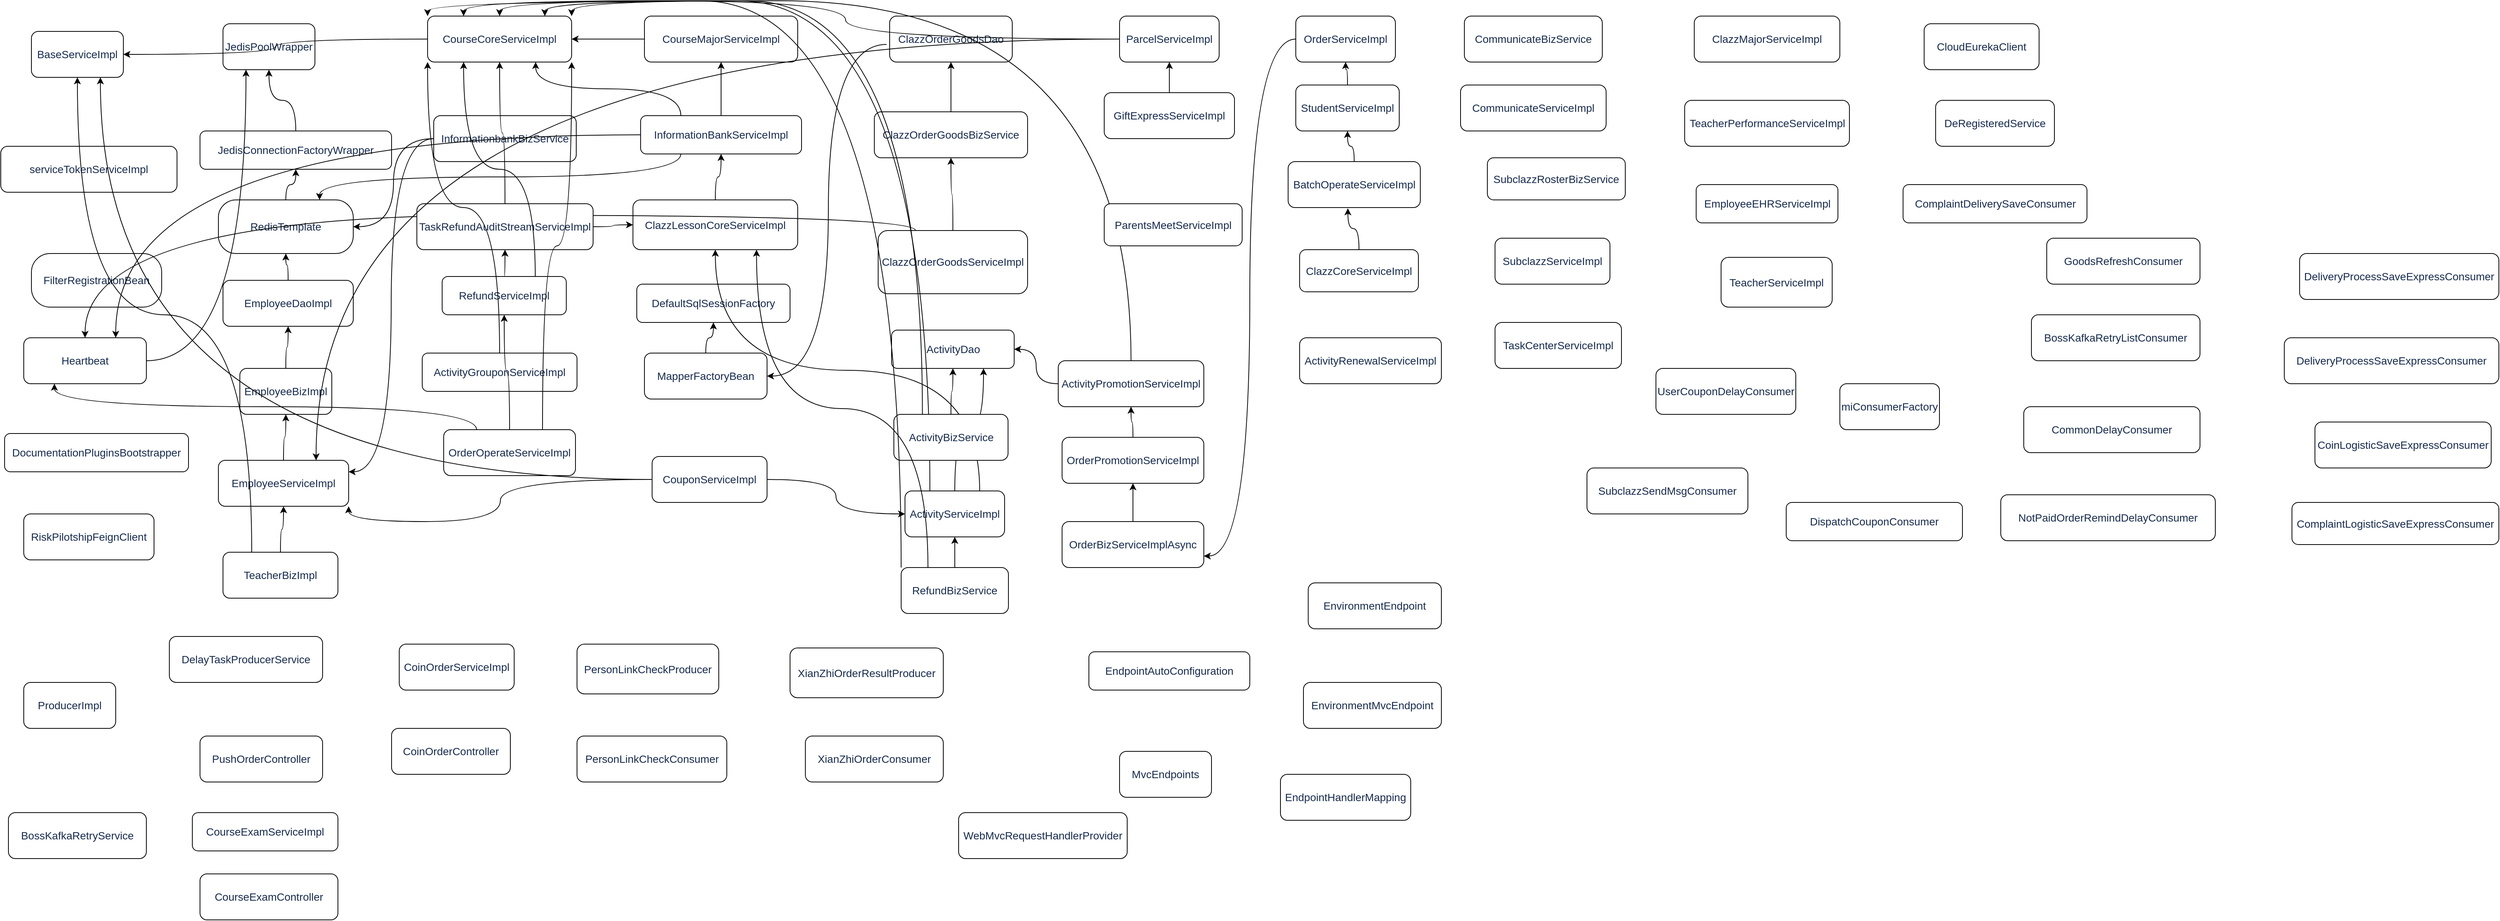 <mxfile version="14.1.9" type="github">
  <diagram id="prtHgNgQTEPvFCAcTncT" name="Page-1">
    <mxGraphModel dx="946" dy="442" grid="1" gridSize="10" guides="1" tooltips="1" connect="1" arrows="1" fold="1" page="1" pageScale="1" pageWidth="3300" pageHeight="4681" math="0" shadow="0">
      <root>
        <mxCell id="0" />
        <mxCell id="1" parent="0" />
        <mxCell id="YcmoeB8cuKXgxBo_Db_2-1" value="&lt;span style=&quot;color: rgb(23 , 43 , 77) ; font-family: , , &amp;#34;segoe ui&amp;#34; , &amp;#34;roboto&amp;#34; , &amp;#34;oxygen&amp;#34; , &amp;#34;ubuntu&amp;#34; , &amp;#34;fira sans&amp;#34; , &amp;#34;droid sans&amp;#34; , &amp;#34;helvetica neue&amp;#34; , sans-serif ; font-size: 14px ; text-align: left ; background-color: rgb(255 , 255 , 255)&quot;&gt;serviceTokenServiceImpl&lt;/span&gt;" style="rounded=1;whiteSpace=wrap;html=1;" vertex="1" parent="1">
          <mxGeometry x="10" y="250" width="230" height="60" as="geometry" />
        </mxCell>
        <mxCell id="YcmoeB8cuKXgxBo_Db_2-2" value="&lt;span style=&quot;color: rgb(23 , 43 , 77) ; font-family: , , &amp;#34;segoe ui&amp;#34; , &amp;#34;roboto&amp;#34; , &amp;#34;oxygen&amp;#34; , &amp;#34;ubuntu&amp;#34; , &amp;#34;fira sans&amp;#34; , &amp;#34;droid sans&amp;#34; , &amp;#34;helvetica neue&amp;#34; , sans-serif ; font-size: 14px ; text-align: left ; background-color: rgb(255 , 255 , 255)&quot;&gt;FilterRegistrationBean&lt;/span&gt;" style="rounded=1;whiteSpace=wrap;html=1;arcSize=35;" vertex="1" parent="1">
          <mxGeometry x="50" y="390" width="170" height="70" as="geometry" />
        </mxCell>
        <mxCell id="YcmoeB8cuKXgxBo_Db_2-3" value="&lt;span style=&quot;color: rgb(23 , 43 , 77) ; font-family: , , &amp;#34;segoe ui&amp;#34; , &amp;#34;roboto&amp;#34; , &amp;#34;oxygen&amp;#34; , &amp;#34;ubuntu&amp;#34; , &amp;#34;fira sans&amp;#34; , &amp;#34;droid sans&amp;#34; , &amp;#34;helvetica neue&amp;#34; , sans-serif ; font-size: 14px ; text-align: left ; background-color: rgb(255 , 255 , 255)&quot;&gt;BaseServiceImpl&lt;/span&gt;" style="rounded=1;whiteSpace=wrap;html=1;" vertex="1" parent="1">
          <mxGeometry x="50" y="100" width="120" height="60" as="geometry" />
        </mxCell>
        <mxCell id="YcmoeB8cuKXgxBo_Db_2-4" value="&lt;span style=&quot;color: rgb(23 , 43 , 77) ; font-family: , , &amp;#34;segoe ui&amp;#34; , &amp;#34;roboto&amp;#34; , &amp;#34;oxygen&amp;#34; , &amp;#34;ubuntu&amp;#34; , &amp;#34;fira sans&amp;#34; , &amp;#34;droid sans&amp;#34; , &amp;#34;helvetica neue&amp;#34; , sans-serif ; font-size: 14px ; text-align: left ; background-color: rgb(255 , 255 , 255)&quot;&gt;JedisPoolWrapper&lt;/span&gt;" style="rounded=1;whiteSpace=wrap;html=1;" vertex="1" parent="1">
          <mxGeometry x="300" y="90" width="120" height="60" as="geometry" />
        </mxCell>
        <mxCell id="YcmoeB8cuKXgxBo_Db_2-91" value="" style="edgeStyle=orthogonalEdgeStyle;orthogonalLoop=1;jettySize=auto;html=1;curved=1;" edge="1" parent="1" source="YcmoeB8cuKXgxBo_Db_2-6" target="YcmoeB8cuKXgxBo_Db_2-4">
          <mxGeometry relative="1" as="geometry" />
        </mxCell>
        <mxCell id="YcmoeB8cuKXgxBo_Db_2-6" value="&lt;span style=&quot;color: rgb(23 , 43 , 77) ; font-family: , , &amp;#34;segoe ui&amp;#34; , &amp;#34;roboto&amp;#34; , &amp;#34;oxygen&amp;#34; , &amp;#34;ubuntu&amp;#34; , &amp;#34;fira sans&amp;#34; , &amp;#34;droid sans&amp;#34; , &amp;#34;helvetica neue&amp;#34; , sans-serif ; font-size: 14px ; text-align: left ; background-color: rgb(255 , 255 , 255)&quot;&gt;JedisConnectionFactoryWrapper&lt;/span&gt;" style="rounded=1;whiteSpace=wrap;html=1;" vertex="1" parent="1">
          <mxGeometry x="270" y="230" width="250" height="50" as="geometry" />
        </mxCell>
        <mxCell id="YcmoeB8cuKXgxBo_Db_2-92" value="" style="edgeStyle=orthogonalEdgeStyle;curved=1;orthogonalLoop=1;jettySize=auto;html=1;" edge="1" parent="1" source="YcmoeB8cuKXgxBo_Db_2-7" target="YcmoeB8cuKXgxBo_Db_2-6">
          <mxGeometry relative="1" as="geometry" />
        </mxCell>
        <mxCell id="YcmoeB8cuKXgxBo_Db_2-7" value="&lt;span style=&quot;color: rgb(23 , 43 , 77) ; font-family: , , &amp;#34;segoe ui&amp;#34; , &amp;#34;roboto&amp;#34; , &amp;#34;oxygen&amp;#34; , &amp;#34;ubuntu&amp;#34; , &amp;#34;fira sans&amp;#34; , &amp;#34;droid sans&amp;#34; , &amp;#34;helvetica neue&amp;#34; , sans-serif ; font-size: 14px ; text-align: left ; background-color: rgb(255 , 255 , 255)&quot;&gt;RedisTemplate&lt;/span&gt;" style="rounded=1;whiteSpace=wrap;html=1;arcSize=33;" vertex="1" parent="1">
          <mxGeometry x="294" y="320" width="176" height="70" as="geometry" />
        </mxCell>
        <mxCell id="YcmoeB8cuKXgxBo_Db_2-93" value="" style="edgeStyle=orthogonalEdgeStyle;curved=1;orthogonalLoop=1;jettySize=auto;html=1;" edge="1" parent="1" source="YcmoeB8cuKXgxBo_Db_2-8" target="YcmoeB8cuKXgxBo_Db_2-7">
          <mxGeometry relative="1" as="geometry" />
        </mxCell>
        <mxCell id="YcmoeB8cuKXgxBo_Db_2-8" value="&lt;span style=&quot;color: rgb(23 , 43 , 77) ; font-family: , , &amp;#34;segoe ui&amp;#34; , &amp;#34;roboto&amp;#34; , &amp;#34;oxygen&amp;#34; , &amp;#34;ubuntu&amp;#34; , &amp;#34;fira sans&amp;#34; , &amp;#34;droid sans&amp;#34; , &amp;#34;helvetica neue&amp;#34; , sans-serif ; font-size: 14px ; text-align: left ; background-color: rgb(255 , 255 , 255)&quot;&gt;EmployeeDaoImpl&lt;/span&gt;" style="rounded=1;whiteSpace=wrap;html=1;" vertex="1" parent="1">
          <mxGeometry x="300" y="425" width="170" height="60" as="geometry" />
        </mxCell>
        <mxCell id="YcmoeB8cuKXgxBo_Db_2-94" value="" style="edgeStyle=orthogonalEdgeStyle;curved=1;orthogonalLoop=1;jettySize=auto;html=1;" edge="1" parent="1" source="YcmoeB8cuKXgxBo_Db_2-10" target="YcmoeB8cuKXgxBo_Db_2-8">
          <mxGeometry relative="1" as="geometry" />
        </mxCell>
        <mxCell id="YcmoeB8cuKXgxBo_Db_2-10" value="&lt;span style=&quot;color: rgb(23 , 43 , 77) ; font-family: , , &amp;#34;segoe ui&amp;#34; , &amp;#34;roboto&amp;#34; , &amp;#34;oxygen&amp;#34; , &amp;#34;ubuntu&amp;#34; , &amp;#34;fira sans&amp;#34; , &amp;#34;droid sans&amp;#34; , &amp;#34;helvetica neue&amp;#34; , sans-serif ; font-size: 14px ; text-align: left ; background-color: rgb(255 , 255 , 255)&quot;&gt;EmployeeBizImpl&lt;/span&gt;" style="rounded=1;whiteSpace=wrap;html=1;" vertex="1" parent="1">
          <mxGeometry x="322" y="540" width="120" height="60" as="geometry" />
        </mxCell>
        <mxCell id="YcmoeB8cuKXgxBo_Db_2-95" value="" style="edgeStyle=orthogonalEdgeStyle;curved=1;orthogonalLoop=1;jettySize=auto;html=1;" edge="1" parent="1" source="YcmoeB8cuKXgxBo_Db_2-12" target="YcmoeB8cuKXgxBo_Db_2-10">
          <mxGeometry relative="1" as="geometry" />
        </mxCell>
        <mxCell id="YcmoeB8cuKXgxBo_Db_2-12" value="&lt;span style=&quot;color: rgb(23 , 43 , 77) ; font-family: , , &amp;#34;segoe ui&amp;#34; , &amp;#34;roboto&amp;#34; , &amp;#34;oxygen&amp;#34; , &amp;#34;ubuntu&amp;#34; , &amp;#34;fira sans&amp;#34; , &amp;#34;droid sans&amp;#34; , &amp;#34;helvetica neue&amp;#34; , sans-serif ; font-size: 14px ; text-align: left ; background-color: rgb(255 , 255 , 255)&quot;&gt;EmployeeServiceImpl&lt;/span&gt;" style="rounded=1;whiteSpace=wrap;html=1;" vertex="1" parent="1">
          <mxGeometry x="294" y="660" width="170" height="60" as="geometry" />
        </mxCell>
        <mxCell id="YcmoeB8cuKXgxBo_Db_2-96" value="" style="edgeStyle=orthogonalEdgeStyle;curved=1;orthogonalLoop=1;jettySize=auto;html=1;" edge="1" parent="1" source="YcmoeB8cuKXgxBo_Db_2-13" target="YcmoeB8cuKXgxBo_Db_2-12">
          <mxGeometry relative="1" as="geometry" />
        </mxCell>
        <mxCell id="YcmoeB8cuKXgxBo_Db_2-97" style="edgeStyle=orthogonalEdgeStyle;orthogonalLoop=1;jettySize=auto;html=1;exitX=0.25;exitY=0;exitDx=0;exitDy=0;entryX=0.5;entryY=1;entryDx=0;entryDy=0;curved=1;" edge="1" parent="1" source="YcmoeB8cuKXgxBo_Db_2-13" target="YcmoeB8cuKXgxBo_Db_2-3">
          <mxGeometry relative="1" as="geometry">
            <mxPoint x="110" y="350" as="targetPoint" />
          </mxGeometry>
        </mxCell>
        <mxCell id="YcmoeB8cuKXgxBo_Db_2-13" value="&lt;span style=&quot;color: rgb(23 , 43 , 77) ; font-family: , , &amp;#34;segoe ui&amp;#34; , &amp;#34;roboto&amp;#34; , &amp;#34;oxygen&amp;#34; , &amp;#34;ubuntu&amp;#34; , &amp;#34;fira sans&amp;#34; , &amp;#34;droid sans&amp;#34; , &amp;#34;helvetica neue&amp;#34; , sans-serif ; font-size: 14px ; text-align: left ; background-color: rgb(255 , 255 , 255)&quot;&gt;TeacherBizImpl&lt;/span&gt;" style="rounded=1;whiteSpace=wrap;html=1;" vertex="1" parent="1">
          <mxGeometry x="300" y="780" width="150" height="60" as="geometry" />
        </mxCell>
        <mxCell id="YcmoeB8cuKXgxBo_Db_2-98" style="edgeStyle=orthogonalEdgeStyle;curved=1;orthogonalLoop=1;jettySize=auto;html=1;entryX=1;entryY=0.5;entryDx=0;entryDy=0;" edge="1" parent="1" source="YcmoeB8cuKXgxBo_Db_2-14" target="YcmoeB8cuKXgxBo_Db_2-3">
          <mxGeometry relative="1" as="geometry" />
        </mxCell>
        <mxCell id="YcmoeB8cuKXgxBo_Db_2-14" value="&lt;span style=&quot;color: rgb(23 , 43 , 77) ; font-family: , , &amp;#34;segoe ui&amp;#34; , &amp;#34;roboto&amp;#34; , &amp;#34;oxygen&amp;#34; , &amp;#34;ubuntu&amp;#34; , &amp;#34;fira sans&amp;#34; , &amp;#34;droid sans&amp;#34; , &amp;#34;helvetica neue&amp;#34; , sans-serif ; font-size: 14px ; text-align: left ; background-color: rgb(255 , 255 , 255)&quot;&gt;CourseCoreServiceImpl&lt;/span&gt;" style="rounded=1;whiteSpace=wrap;html=1;" vertex="1" parent="1">
          <mxGeometry x="567" y="80" width="188" height="60" as="geometry" />
        </mxCell>
        <mxCell id="YcmoeB8cuKXgxBo_Db_2-99" style="edgeStyle=orthogonalEdgeStyle;curved=1;orthogonalLoop=1;jettySize=auto;html=1;entryX=1;entryY=0.25;entryDx=0;entryDy=0;" edge="1" parent="1" source="YcmoeB8cuKXgxBo_Db_2-15" target="YcmoeB8cuKXgxBo_Db_2-12">
          <mxGeometry relative="1" as="geometry" />
        </mxCell>
        <mxCell id="YcmoeB8cuKXgxBo_Db_2-100" style="edgeStyle=orthogonalEdgeStyle;curved=1;orthogonalLoop=1;jettySize=auto;html=1;entryX=1;entryY=0.5;entryDx=0;entryDy=0;" edge="1" parent="1" source="YcmoeB8cuKXgxBo_Db_2-15" target="YcmoeB8cuKXgxBo_Db_2-7">
          <mxGeometry relative="1" as="geometry" />
        </mxCell>
        <mxCell id="YcmoeB8cuKXgxBo_Db_2-15" value="&lt;span style=&quot;color: rgb(23 , 43 , 77) ; font-family: , , &amp;#34;segoe ui&amp;#34; , &amp;#34;roboto&amp;#34; , &amp;#34;oxygen&amp;#34; , &amp;#34;ubuntu&amp;#34; , &amp;#34;fira sans&amp;#34; , &amp;#34;droid sans&amp;#34; , &amp;#34;helvetica neue&amp;#34; , sans-serif ; font-size: 14px ; text-align: left ; background-color: rgb(255 , 255 , 255)&quot;&gt;InformationbankBizService&lt;/span&gt;" style="rounded=1;whiteSpace=wrap;html=1;" vertex="1" parent="1">
          <mxGeometry x="575" y="210" width="186" height="60" as="geometry" />
        </mxCell>
        <mxCell id="YcmoeB8cuKXgxBo_Db_2-101" style="edgeStyle=orthogonalEdgeStyle;curved=1;orthogonalLoop=1;jettySize=auto;html=1;entryX=0.25;entryY=1;entryDx=0;entryDy=0;" edge="1" parent="1" source="YcmoeB8cuKXgxBo_Db_2-16" target="YcmoeB8cuKXgxBo_Db_2-4">
          <mxGeometry relative="1" as="geometry">
            <mxPoint x="340" y="160" as="targetPoint" />
          </mxGeometry>
        </mxCell>
        <mxCell id="YcmoeB8cuKXgxBo_Db_2-16" value="&lt;span style=&quot;color: rgb(23 , 43 , 77) ; font-family: , , &amp;#34;segoe ui&amp;#34; , &amp;#34;roboto&amp;#34; , &amp;#34;oxygen&amp;#34; , &amp;#34;ubuntu&amp;#34; , &amp;#34;fira sans&amp;#34; , &amp;#34;droid sans&amp;#34; , &amp;#34;helvetica neue&amp;#34; , sans-serif ; font-size: 14px ; text-align: left ; background-color: rgb(255 , 255 , 255)&quot;&gt;Heartbeat&lt;/span&gt;" style="rounded=1;whiteSpace=wrap;html=1;" vertex="1" parent="1">
          <mxGeometry x="40" y="500" width="160" height="60" as="geometry" />
        </mxCell>
        <mxCell id="YcmoeB8cuKXgxBo_Db_2-102" style="edgeStyle=orthogonalEdgeStyle;curved=1;orthogonalLoop=1;jettySize=auto;html=1;entryX=1;entryY=0.5;entryDx=0;entryDy=0;" edge="1" parent="1" source="YcmoeB8cuKXgxBo_Db_2-17" target="YcmoeB8cuKXgxBo_Db_2-14">
          <mxGeometry relative="1" as="geometry" />
        </mxCell>
        <mxCell id="YcmoeB8cuKXgxBo_Db_2-17" value="&lt;span style=&quot;color: rgb(23 , 43 , 77) ; font-family: , , &amp;#34;segoe ui&amp;#34; , &amp;#34;roboto&amp;#34; , &amp;#34;oxygen&amp;#34; , &amp;#34;ubuntu&amp;#34; , &amp;#34;fira sans&amp;#34; , &amp;#34;droid sans&amp;#34; , &amp;#34;helvetica neue&amp;#34; , sans-serif ; font-size: 14px ; text-align: left ; background-color: rgb(255 , 255 , 255)&quot;&gt;CourseMajorServiceImpl&lt;/span&gt;" style="rounded=1;whiteSpace=wrap;html=1;" vertex="1" parent="1">
          <mxGeometry x="850" y="80" width="200" height="60" as="geometry" />
        </mxCell>
        <mxCell id="YcmoeB8cuKXgxBo_Db_2-104" style="edgeStyle=orthogonalEdgeStyle;curved=1;orthogonalLoop=1;jettySize=auto;html=1;exitX=0.5;exitY=0;exitDx=0;exitDy=0;entryX=0.5;entryY=1;entryDx=0;entryDy=0;" edge="1" parent="1" source="YcmoeB8cuKXgxBo_Db_2-18" target="YcmoeB8cuKXgxBo_Db_2-17">
          <mxGeometry relative="1" as="geometry" />
        </mxCell>
        <mxCell id="YcmoeB8cuKXgxBo_Db_2-105" style="edgeStyle=orthogonalEdgeStyle;curved=1;orthogonalLoop=1;jettySize=auto;html=1;exitX=0.25;exitY=0;exitDx=0;exitDy=0;entryX=0.75;entryY=1;entryDx=0;entryDy=0;" edge="1" parent="1" source="YcmoeB8cuKXgxBo_Db_2-18" target="YcmoeB8cuKXgxBo_Db_2-14">
          <mxGeometry relative="1" as="geometry" />
        </mxCell>
        <mxCell id="YcmoeB8cuKXgxBo_Db_2-106" style="edgeStyle=orthogonalEdgeStyle;curved=1;orthogonalLoop=1;jettySize=auto;html=1;exitX=0;exitY=0.5;exitDx=0;exitDy=0;entryX=0.75;entryY=0;entryDx=0;entryDy=0;" edge="1" parent="1" source="YcmoeB8cuKXgxBo_Db_2-18" target="YcmoeB8cuKXgxBo_Db_2-16">
          <mxGeometry relative="1" as="geometry">
            <mxPoint x="170" y="200" as="targetPoint" />
          </mxGeometry>
        </mxCell>
        <mxCell id="YcmoeB8cuKXgxBo_Db_2-107" style="edgeStyle=orthogonalEdgeStyle;curved=1;orthogonalLoop=1;jettySize=auto;html=1;exitX=0.25;exitY=1;exitDx=0;exitDy=0;entryX=0.75;entryY=0;entryDx=0;entryDy=0;" edge="1" parent="1" source="YcmoeB8cuKXgxBo_Db_2-18" target="YcmoeB8cuKXgxBo_Db_2-7">
          <mxGeometry relative="1" as="geometry" />
        </mxCell>
        <mxCell id="YcmoeB8cuKXgxBo_Db_2-18" value="&lt;span style=&quot;color: rgb(23 , 43 , 77) ; font-family: , , &amp;#34;segoe ui&amp;#34; , &amp;#34;roboto&amp;#34; , &amp;#34;oxygen&amp;#34; , &amp;#34;ubuntu&amp;#34; , &amp;#34;fira sans&amp;#34; , &amp;#34;droid sans&amp;#34; , &amp;#34;helvetica neue&amp;#34; , sans-serif ; font-size: 14px ; text-align: left ; background-color: rgb(255 , 255 , 255)&quot;&gt;InformationBankServiceImpl&lt;/span&gt;" style="rounded=1;whiteSpace=wrap;html=1;" vertex="1" parent="1">
          <mxGeometry x="845" y="210" width="210" height="50" as="geometry" />
        </mxCell>
        <mxCell id="YcmoeB8cuKXgxBo_Db_2-108" style="edgeStyle=orthogonalEdgeStyle;curved=1;orthogonalLoop=1;jettySize=auto;html=1;entryX=0.5;entryY=1;entryDx=0;entryDy=0;" edge="1" parent="1" source="YcmoeB8cuKXgxBo_Db_2-19" target="YcmoeB8cuKXgxBo_Db_2-18">
          <mxGeometry relative="1" as="geometry" />
        </mxCell>
        <mxCell id="YcmoeB8cuKXgxBo_Db_2-19" value="&lt;span style=&quot;color: rgb(23 , 43 , 77) ; font-family: , , &amp;#34;segoe ui&amp;#34; , &amp;#34;roboto&amp;#34; , &amp;#34;oxygen&amp;#34; , &amp;#34;ubuntu&amp;#34; , &amp;#34;fira sans&amp;#34; , &amp;#34;droid sans&amp;#34; , &amp;#34;helvetica neue&amp;#34; , sans-serif ; font-size: 14px ; text-align: left ; background-color: rgb(255 , 255 , 255)&quot;&gt;ClazzLessonCoreServiceImpl&lt;/span&gt;" style="rounded=1;whiteSpace=wrap;html=1;" vertex="1" parent="1">
          <mxGeometry x="835" y="320" width="215" height="65" as="geometry" />
        </mxCell>
        <mxCell id="YcmoeB8cuKXgxBo_Db_2-20" value="&lt;span style=&quot;color: rgb(23 , 43 , 77) ; font-family: , , &amp;#34;segoe ui&amp;#34; , &amp;#34;roboto&amp;#34; , &amp;#34;oxygen&amp;#34; , &amp;#34;ubuntu&amp;#34; , &amp;#34;fira sans&amp;#34; , &amp;#34;droid sans&amp;#34; , &amp;#34;helvetica neue&amp;#34; , sans-serif ; font-size: 14px ; text-align: left ; background-color: rgb(255 , 255 , 255)&quot;&gt;DefaultSqlSessionFactory&lt;/span&gt;" style="rounded=1;whiteSpace=wrap;html=1;" vertex="1" parent="1">
          <mxGeometry x="840" y="430" width="200" height="50" as="geometry" />
        </mxCell>
        <mxCell id="YcmoeB8cuKXgxBo_Db_2-110" style="edgeStyle=orthogonalEdgeStyle;curved=1;orthogonalLoop=1;jettySize=auto;html=1;" edge="1" parent="1" source="YcmoeB8cuKXgxBo_Db_2-21" target="YcmoeB8cuKXgxBo_Db_2-20">
          <mxGeometry relative="1" as="geometry" />
        </mxCell>
        <mxCell id="YcmoeB8cuKXgxBo_Db_2-21" value="&lt;span style=&quot;color: rgb(23 , 43 , 77) ; font-family: , , &amp;#34;segoe ui&amp;#34; , &amp;#34;roboto&amp;#34; , &amp;#34;oxygen&amp;#34; , &amp;#34;ubuntu&amp;#34; , &amp;#34;fira sans&amp;#34; , &amp;#34;droid sans&amp;#34; , &amp;#34;helvetica neue&amp;#34; , sans-serif ; font-size: 14px ; text-align: left ; background-color: rgb(255 , 255 , 255)&quot;&gt;MapperFactoryBean&lt;/span&gt;" style="rounded=1;whiteSpace=wrap;html=1;" vertex="1" parent="1">
          <mxGeometry x="850" y="520" width="160" height="60" as="geometry" />
        </mxCell>
        <mxCell id="YcmoeB8cuKXgxBo_Db_2-22" value="&lt;span style=&quot;color: rgb(23 , 43 , 77) ; font-family: , , &amp;#34;segoe ui&amp;#34; , &amp;#34;roboto&amp;#34; , &amp;#34;oxygen&amp;#34; , &amp;#34;ubuntu&amp;#34; , &amp;#34;fira sans&amp;#34; , &amp;#34;droid sans&amp;#34; , &amp;#34;helvetica neue&amp;#34; , sans-serif ; font-size: 14px ; text-align: left ; background-color: rgb(255 , 255 , 255)&quot;&gt;ClazzOrderGoodsDao&lt;/span&gt;" style="rounded=1;whiteSpace=wrap;html=1;" vertex="1" parent="1">
          <mxGeometry x="1170" y="80" width="160" height="60" as="geometry" />
        </mxCell>
        <mxCell id="YcmoeB8cuKXgxBo_Db_2-111" style="edgeStyle=orthogonalEdgeStyle;curved=1;orthogonalLoop=1;jettySize=auto;html=1;" edge="1" parent="1" source="YcmoeB8cuKXgxBo_Db_2-23" target="YcmoeB8cuKXgxBo_Db_2-22">
          <mxGeometry relative="1" as="geometry" />
        </mxCell>
        <mxCell id="YcmoeB8cuKXgxBo_Db_2-23" value="&lt;span style=&quot;color: rgb(23 , 43 , 77) ; font-family: , , &amp;#34;segoe ui&amp;#34; , &amp;#34;roboto&amp;#34; , &amp;#34;oxygen&amp;#34; , &amp;#34;ubuntu&amp;#34; , &amp;#34;fira sans&amp;#34; , &amp;#34;droid sans&amp;#34; , &amp;#34;helvetica neue&amp;#34; , sans-serif ; font-size: 14px ; text-align: left ; background-color: rgb(255 , 255 , 255)&quot;&gt;ClazzOrderGoodsBizService&lt;/span&gt;" style="rounded=1;whiteSpace=wrap;html=1;" vertex="1" parent="1">
          <mxGeometry x="1150" y="205" width="200" height="60" as="geometry" />
        </mxCell>
        <mxCell id="YcmoeB8cuKXgxBo_Db_2-109" style="edgeStyle=orthogonalEdgeStyle;curved=1;orthogonalLoop=1;jettySize=auto;html=1;exitX=-0.025;exitY=0.617;exitDx=0;exitDy=0;entryX=1;entryY=0.5;entryDx=0;entryDy=0;exitPerimeter=0;" edge="1" parent="1" source="YcmoeB8cuKXgxBo_Db_2-22" target="YcmoeB8cuKXgxBo_Db_2-21">
          <mxGeometry relative="1" as="geometry" />
        </mxCell>
        <mxCell id="YcmoeB8cuKXgxBo_Db_2-112" style="edgeStyle=orthogonalEdgeStyle;curved=1;orthogonalLoop=1;jettySize=auto;html=1;exitX=0;exitY=0.5;exitDx=0;exitDy=0;entryX=0.5;entryY=1;entryDx=0;entryDy=0;" edge="1" parent="1" source="YcmoeB8cuKXgxBo_Db_2-24" target="YcmoeB8cuKXgxBo_Db_2-23">
          <mxGeometry relative="1" as="geometry" />
        </mxCell>
        <mxCell id="YcmoeB8cuKXgxBo_Db_2-113" style="edgeStyle=orthogonalEdgeStyle;curved=1;orthogonalLoop=1;jettySize=auto;html=1;exitX=0;exitY=0.75;exitDx=0;exitDy=0;" edge="1" parent="1" source="YcmoeB8cuKXgxBo_Db_2-24" target="YcmoeB8cuKXgxBo_Db_2-16">
          <mxGeometry relative="1" as="geometry" />
        </mxCell>
        <mxCell id="YcmoeB8cuKXgxBo_Db_2-24" value="&lt;span style=&quot;color: rgb(23 , 43 , 77) ; font-family: , , &amp;#34;segoe ui&amp;#34; , &amp;#34;roboto&amp;#34; , &amp;#34;oxygen&amp;#34; , &amp;#34;ubuntu&amp;#34; , &amp;#34;fira sans&amp;#34; , &amp;#34;droid sans&amp;#34; , &amp;#34;helvetica neue&amp;#34; , sans-serif ; font-size: 14px ; text-align: left ; background-color: rgb(255 , 255 , 255)&quot;&gt;ClazzOrderGoodsServiceImpl&lt;/span&gt;" style="rounded=1;whiteSpace=wrap;html=1;direction=south;" vertex="1" parent="1">
          <mxGeometry x="1155" y="360" width="195" height="82.5" as="geometry" />
        </mxCell>
        <mxCell id="YcmoeB8cuKXgxBo_Db_2-25" value="&lt;span style=&quot;color: rgb(23 , 43 , 77) ; font-family: , , &amp;#34;segoe ui&amp;#34; , &amp;#34;roboto&amp;#34; , &amp;#34;oxygen&amp;#34; , &amp;#34;ubuntu&amp;#34; , &amp;#34;fira sans&amp;#34; , &amp;#34;droid sans&amp;#34; , &amp;#34;helvetica neue&amp;#34; , sans-serif ; font-size: 14px ; text-align: left ; background-color: rgb(255 , 255 , 255)&quot;&gt;ActivityDao&lt;/span&gt;" style="rounded=1;whiteSpace=wrap;html=1;" vertex="1" parent="1">
          <mxGeometry x="1172.5" y="490" width="160" height="50" as="geometry" />
        </mxCell>
        <mxCell id="YcmoeB8cuKXgxBo_Db_2-114" style="edgeStyle=orthogonalEdgeStyle;curved=1;orthogonalLoop=1;jettySize=auto;html=1;exitX=1;exitY=0.5;exitDx=0;exitDy=0;entryX=0;entryY=0.5;entryDx=0;entryDy=0;" edge="1" parent="1" source="YcmoeB8cuKXgxBo_Db_2-26" target="YcmoeB8cuKXgxBo_Db_2-19">
          <mxGeometry relative="1" as="geometry" />
        </mxCell>
        <mxCell id="YcmoeB8cuKXgxBo_Db_2-115" style="edgeStyle=orthogonalEdgeStyle;curved=1;orthogonalLoop=1;jettySize=auto;html=1;entryX=0.5;entryY=1;entryDx=0;entryDy=0;" edge="1" parent="1" source="YcmoeB8cuKXgxBo_Db_2-26" target="YcmoeB8cuKXgxBo_Db_2-14">
          <mxGeometry relative="1" as="geometry" />
        </mxCell>
        <mxCell id="YcmoeB8cuKXgxBo_Db_2-26" value="&lt;span style=&quot;color: rgb(23 , 43 , 77) ; font-family: , , &amp;#34;segoe ui&amp;#34; , &amp;#34;roboto&amp;#34; , &amp;#34;oxygen&amp;#34; , &amp;#34;ubuntu&amp;#34; , &amp;#34;fira sans&amp;#34; , &amp;#34;droid sans&amp;#34; , &amp;#34;helvetica neue&amp;#34; , sans-serif ; font-size: 14px ; text-align: left ; background-color: rgb(255 , 255 , 255)&quot;&gt;TaskRefundAuditStreamServiceImpl&lt;/span&gt;" style="rounded=1;whiteSpace=wrap;html=1;" vertex="1" parent="1">
          <mxGeometry x="553" y="325" width="230" height="60" as="geometry" />
        </mxCell>
        <mxCell id="YcmoeB8cuKXgxBo_Db_2-116" style="edgeStyle=orthogonalEdgeStyle;curved=1;orthogonalLoop=1;jettySize=auto;html=1;exitX=0.5;exitY=0;exitDx=0;exitDy=0;entryX=0.5;entryY=1;entryDx=0;entryDy=0;" edge="1" parent="1" source="YcmoeB8cuKXgxBo_Db_2-27" target="YcmoeB8cuKXgxBo_Db_2-26">
          <mxGeometry relative="1" as="geometry" />
        </mxCell>
        <mxCell id="YcmoeB8cuKXgxBo_Db_2-117" style="edgeStyle=orthogonalEdgeStyle;curved=1;orthogonalLoop=1;jettySize=auto;html=1;exitX=0.75;exitY=0;exitDx=0;exitDy=0;entryX=0.25;entryY=1;entryDx=0;entryDy=0;" edge="1" parent="1" source="YcmoeB8cuKXgxBo_Db_2-27" target="YcmoeB8cuKXgxBo_Db_2-14">
          <mxGeometry relative="1" as="geometry" />
        </mxCell>
        <mxCell id="YcmoeB8cuKXgxBo_Db_2-27" value="&lt;span style=&quot;color: rgb(23 , 43 , 77) ; font-family: , , &amp;#34;segoe ui&amp;#34; , &amp;#34;roboto&amp;#34; , &amp;#34;oxygen&amp;#34; , &amp;#34;ubuntu&amp;#34; , &amp;#34;fira sans&amp;#34; , &amp;#34;droid sans&amp;#34; , &amp;#34;helvetica neue&amp;#34; , sans-serif ; font-size: 14px ; text-align: left ; background-color: rgb(255 , 255 , 255)&quot;&gt;RefundServiceImpl&lt;/span&gt;" style="rounded=1;whiteSpace=wrap;html=1;" vertex="1" parent="1">
          <mxGeometry x="586" y="420" width="162" height="50" as="geometry" />
        </mxCell>
        <mxCell id="YcmoeB8cuKXgxBo_Db_2-118" style="edgeStyle=orthogonalEdgeStyle;curved=1;orthogonalLoop=1;jettySize=auto;html=1;entryX=0;entryY=1;entryDx=0;entryDy=0;" edge="1" parent="1" source="YcmoeB8cuKXgxBo_Db_2-28" target="YcmoeB8cuKXgxBo_Db_2-14">
          <mxGeometry relative="1" as="geometry" />
        </mxCell>
        <mxCell id="YcmoeB8cuKXgxBo_Db_2-28" value="&lt;span style=&quot;color: rgb(23 , 43 , 77) ; font-family: , , &amp;#34;segoe ui&amp;#34; , &amp;#34;roboto&amp;#34; , &amp;#34;oxygen&amp;#34; , &amp;#34;ubuntu&amp;#34; , &amp;#34;fira sans&amp;#34; , &amp;#34;droid sans&amp;#34; , &amp;#34;helvetica neue&amp;#34; , sans-serif ; font-size: 14px ; text-align: left ; background-color: rgb(255 , 255 , 255)&quot;&gt;ActivityGrouponServiceImpl&lt;/span&gt;" style="rounded=1;whiteSpace=wrap;html=1;" vertex="1" parent="1">
          <mxGeometry x="560" y="520" width="202" height="50" as="geometry" />
        </mxCell>
        <mxCell id="YcmoeB8cuKXgxBo_Db_2-119" style="edgeStyle=orthogonalEdgeStyle;curved=1;orthogonalLoop=1;jettySize=auto;html=1;entryX=0.5;entryY=1;entryDx=0;entryDy=0;" edge="1" parent="1" source="YcmoeB8cuKXgxBo_Db_2-29" target="YcmoeB8cuKXgxBo_Db_2-27">
          <mxGeometry relative="1" as="geometry" />
        </mxCell>
        <mxCell id="YcmoeB8cuKXgxBo_Db_2-120" style="edgeStyle=orthogonalEdgeStyle;curved=1;orthogonalLoop=1;jettySize=auto;html=1;exitX=0.75;exitY=0;exitDx=0;exitDy=0;entryX=1;entryY=1;entryDx=0;entryDy=0;" edge="1" parent="1" source="YcmoeB8cuKXgxBo_Db_2-29" target="YcmoeB8cuKXgxBo_Db_2-14">
          <mxGeometry relative="1" as="geometry" />
        </mxCell>
        <mxCell id="YcmoeB8cuKXgxBo_Db_2-121" style="edgeStyle=orthogonalEdgeStyle;curved=1;orthogonalLoop=1;jettySize=auto;html=1;exitX=0.25;exitY=0;exitDx=0;exitDy=0;entryX=0.25;entryY=1;entryDx=0;entryDy=0;" edge="1" parent="1" source="YcmoeB8cuKXgxBo_Db_2-29" target="YcmoeB8cuKXgxBo_Db_2-16">
          <mxGeometry relative="1" as="geometry" />
        </mxCell>
        <mxCell id="YcmoeB8cuKXgxBo_Db_2-29" value="&lt;span style=&quot;color: rgb(23 , 43 , 77) ; font-family: , , &amp;#34;segoe ui&amp;#34; , &amp;#34;roboto&amp;#34; , &amp;#34;oxygen&amp;#34; , &amp;#34;ubuntu&amp;#34; , &amp;#34;fira sans&amp;#34; , &amp;#34;droid sans&amp;#34; , &amp;#34;helvetica neue&amp;#34; , sans-serif ; font-size: 14px ; text-align: left ; background-color: rgb(255 , 255 , 255)&quot;&gt;OrderOperateServiceImpl&lt;/span&gt;" style="rounded=1;whiteSpace=wrap;html=1;" vertex="1" parent="1">
          <mxGeometry x="588" y="620" width="172" height="60" as="geometry" />
        </mxCell>
        <mxCell id="YcmoeB8cuKXgxBo_Db_2-124" style="edgeStyle=orthogonalEdgeStyle;curved=1;orthogonalLoop=1;jettySize=auto;html=1;entryX=0.75;entryY=1;entryDx=0;entryDy=0;" edge="1" parent="1" source="YcmoeB8cuKXgxBo_Db_2-30" target="YcmoeB8cuKXgxBo_Db_2-25">
          <mxGeometry relative="1" as="geometry" />
        </mxCell>
        <mxCell id="YcmoeB8cuKXgxBo_Db_2-125" style="edgeStyle=orthogonalEdgeStyle;curved=1;orthogonalLoop=1;jettySize=auto;html=1;exitX=0.25;exitY=0;exitDx=0;exitDy=0;entryX=0.814;entryY=0;entryDx=0;entryDy=0;entryPerimeter=0;" edge="1" parent="1" source="YcmoeB8cuKXgxBo_Db_2-30" target="YcmoeB8cuKXgxBo_Db_2-14">
          <mxGeometry relative="1" as="geometry" />
        </mxCell>
        <mxCell id="YcmoeB8cuKXgxBo_Db_2-126" style="edgeStyle=orthogonalEdgeStyle;curved=1;orthogonalLoop=1;jettySize=auto;html=1;exitX=0.75;exitY=0;exitDx=0;exitDy=0;entryX=0.5;entryY=1;entryDx=0;entryDy=0;" edge="1" parent="1" source="YcmoeB8cuKXgxBo_Db_2-30" target="YcmoeB8cuKXgxBo_Db_2-19">
          <mxGeometry relative="1" as="geometry" />
        </mxCell>
        <mxCell id="YcmoeB8cuKXgxBo_Db_2-30" value="&lt;span style=&quot;color: rgb(23 , 43 , 77) ; font-family: , , &amp;#34;segoe ui&amp;#34; , &amp;#34;roboto&amp;#34; , &amp;#34;oxygen&amp;#34; , &amp;#34;ubuntu&amp;#34; , &amp;#34;fira sans&amp;#34; , &amp;#34;droid sans&amp;#34; , &amp;#34;helvetica neue&amp;#34; , sans-serif ; font-size: 14px ; text-align: left ; background-color: rgb(255 , 255 , 255)&quot;&gt;ActivityServiceImpl&lt;/span&gt;" style="rounded=1;whiteSpace=wrap;html=1;" vertex="1" parent="1">
          <mxGeometry x="1190" y="700" width="130" height="60" as="geometry" />
        </mxCell>
        <mxCell id="YcmoeB8cuKXgxBo_Db_2-122" style="edgeStyle=orthogonalEdgeStyle;curved=1;orthogonalLoop=1;jettySize=auto;html=1;exitX=0.5;exitY=0;exitDx=0;exitDy=0;entryX=0.5;entryY=1;entryDx=0;entryDy=0;" edge="1" parent="1" source="YcmoeB8cuKXgxBo_Db_2-31" target="YcmoeB8cuKXgxBo_Db_2-25">
          <mxGeometry relative="1" as="geometry" />
        </mxCell>
        <mxCell id="YcmoeB8cuKXgxBo_Db_2-123" style="edgeStyle=orthogonalEdgeStyle;curved=1;orthogonalLoop=1;jettySize=auto;html=1;exitX=0.25;exitY=0;exitDx=0;exitDy=0;entryX=1;entryY=0;entryDx=0;entryDy=0;" edge="1" parent="1" source="YcmoeB8cuKXgxBo_Db_2-31" target="YcmoeB8cuKXgxBo_Db_2-14">
          <mxGeometry relative="1" as="geometry" />
        </mxCell>
        <mxCell id="YcmoeB8cuKXgxBo_Db_2-31" value="&lt;span style=&quot;color: rgb(23 , 43 , 77) ; font-family: , , &amp;#34;segoe ui&amp;#34; , &amp;#34;roboto&amp;#34; , &amp;#34;oxygen&amp;#34; , &amp;#34;ubuntu&amp;#34; , &amp;#34;fira sans&amp;#34; , &amp;#34;droid sans&amp;#34; , &amp;#34;helvetica neue&amp;#34; , sans-serif ; font-size: 14px ; text-align: left ; background-color: rgb(255 , 255 , 255)&quot;&gt;ActivityBizService&lt;/span&gt;" style="rounded=1;whiteSpace=wrap;html=1;" vertex="1" parent="1">
          <mxGeometry x="1175.5" y="600" width="149" height="60" as="geometry" />
        </mxCell>
        <mxCell id="YcmoeB8cuKXgxBo_Db_2-127" style="edgeStyle=orthogonalEdgeStyle;curved=1;orthogonalLoop=1;jettySize=auto;html=1;" edge="1" parent="1" source="YcmoeB8cuKXgxBo_Db_2-32" target="YcmoeB8cuKXgxBo_Db_2-30">
          <mxGeometry relative="1" as="geometry" />
        </mxCell>
        <mxCell id="YcmoeB8cuKXgxBo_Db_2-128" style="edgeStyle=orthogonalEdgeStyle;curved=1;orthogonalLoop=1;jettySize=auto;html=1;exitX=0.25;exitY=0;exitDx=0;exitDy=0;entryX=0.75;entryY=1;entryDx=0;entryDy=0;" edge="1" parent="1" source="YcmoeB8cuKXgxBo_Db_2-32" target="YcmoeB8cuKXgxBo_Db_2-19">
          <mxGeometry relative="1" as="geometry" />
        </mxCell>
        <mxCell id="YcmoeB8cuKXgxBo_Db_2-129" style="edgeStyle=orthogonalEdgeStyle;curved=1;orthogonalLoop=1;jettySize=auto;html=1;exitX=0;exitY=0;exitDx=0;exitDy=0;entryX=0.5;entryY=0;entryDx=0;entryDy=0;" edge="1" parent="1" source="YcmoeB8cuKXgxBo_Db_2-32" target="YcmoeB8cuKXgxBo_Db_2-14">
          <mxGeometry relative="1" as="geometry" />
        </mxCell>
        <mxCell id="YcmoeB8cuKXgxBo_Db_2-32" value="&lt;span style=&quot;color: rgb(23 , 43 , 77) ; font-family: , , &amp;#34;segoe ui&amp;#34; , &amp;#34;roboto&amp;#34; , &amp;#34;oxygen&amp;#34; , &amp;#34;ubuntu&amp;#34; , &amp;#34;fira sans&amp;#34; , &amp;#34;droid sans&amp;#34; , &amp;#34;helvetica neue&amp;#34; , sans-serif ; font-size: 14px ; text-align: left ; background-color: rgb(255 , 255 , 255)&quot;&gt;RefundBizService&lt;/span&gt;" style="rounded=1;whiteSpace=wrap;html=1;" vertex="1" parent="1">
          <mxGeometry x="1185" y="800" width="140" height="60" as="geometry" />
        </mxCell>
        <mxCell id="YcmoeB8cuKXgxBo_Db_2-132" style="edgeStyle=orthogonalEdgeStyle;curved=1;orthogonalLoop=1;jettySize=auto;html=1;entryX=0.5;entryY=1;entryDx=0;entryDy=0;" edge="1" parent="1" source="YcmoeB8cuKXgxBo_Db_2-33" target="YcmoeB8cuKXgxBo_Db_2-34">
          <mxGeometry relative="1" as="geometry" />
        </mxCell>
        <mxCell id="YcmoeB8cuKXgxBo_Db_2-33" value="&lt;span style=&quot;color: rgb(23 , 43 , 77) ; font-family: , , &amp;#34;segoe ui&amp;#34; , &amp;#34;roboto&amp;#34; , &amp;#34;oxygen&amp;#34; , &amp;#34;ubuntu&amp;#34; , &amp;#34;fira sans&amp;#34; , &amp;#34;droid sans&amp;#34; , &amp;#34;helvetica neue&amp;#34; , sans-serif ; font-size: 14px ; text-align: left ; background-color: rgb(255 , 255 , 255)&quot;&gt;GiftExpressServiceImpl&lt;/span&gt;" style="rounded=1;whiteSpace=wrap;html=1;" vertex="1" parent="1">
          <mxGeometry x="1450" y="180" width="170" height="60" as="geometry" />
        </mxCell>
        <mxCell id="YcmoeB8cuKXgxBo_Db_2-130" style="edgeStyle=orthogonalEdgeStyle;curved=1;orthogonalLoop=1;jettySize=auto;html=1;entryX=0.25;entryY=0;entryDx=0;entryDy=0;" edge="1" parent="1" source="YcmoeB8cuKXgxBo_Db_2-34" target="YcmoeB8cuKXgxBo_Db_2-14">
          <mxGeometry relative="1" as="geometry" />
        </mxCell>
        <mxCell id="YcmoeB8cuKXgxBo_Db_2-131" style="edgeStyle=orthogonalEdgeStyle;curved=1;orthogonalLoop=1;jettySize=auto;html=1;entryX=0.75;entryY=0;entryDx=0;entryDy=0;" edge="1" parent="1" source="YcmoeB8cuKXgxBo_Db_2-34" target="YcmoeB8cuKXgxBo_Db_2-12">
          <mxGeometry relative="1" as="geometry" />
        </mxCell>
        <mxCell id="YcmoeB8cuKXgxBo_Db_2-34" value="&lt;span style=&quot;color: rgb(23 , 43 , 77) ; font-family: , , &amp;#34;segoe ui&amp;#34; , &amp;#34;roboto&amp;#34; , &amp;#34;oxygen&amp;#34; , &amp;#34;ubuntu&amp;#34; , &amp;#34;fira sans&amp;#34; , &amp;#34;droid sans&amp;#34; , &amp;#34;helvetica neue&amp;#34; , sans-serif ; font-size: 14px ; text-align: left ; background-color: rgb(255 , 255 , 255)&quot;&gt;ParcelServiceImpl&lt;/span&gt;" style="rounded=1;whiteSpace=wrap;html=1;" vertex="1" parent="1">
          <mxGeometry x="1470" y="80" width="130" height="60" as="geometry" />
        </mxCell>
        <mxCell id="YcmoeB8cuKXgxBo_Db_2-136" style="edgeStyle=orthogonalEdgeStyle;curved=1;orthogonalLoop=1;jettySize=auto;html=1;entryX=1;entryY=0.5;entryDx=0;entryDy=0;" edge="1" parent="1" source="YcmoeB8cuKXgxBo_Db_2-35" target="YcmoeB8cuKXgxBo_Db_2-25">
          <mxGeometry relative="1" as="geometry" />
        </mxCell>
        <mxCell id="YcmoeB8cuKXgxBo_Db_2-137" style="edgeStyle=orthogonalEdgeStyle;curved=1;orthogonalLoop=1;jettySize=auto;html=1;exitX=0.5;exitY=0;exitDx=0;exitDy=0;entryX=0;entryY=0;entryDx=0;entryDy=0;" edge="1" parent="1" source="YcmoeB8cuKXgxBo_Db_2-35" target="YcmoeB8cuKXgxBo_Db_2-14">
          <mxGeometry relative="1" as="geometry" />
        </mxCell>
        <mxCell id="YcmoeB8cuKXgxBo_Db_2-35" value="&lt;span style=&quot;color: rgb(23 , 43 , 77) ; font-family: , , &amp;#34;segoe ui&amp;#34; , &amp;#34;roboto&amp;#34; , &amp;#34;oxygen&amp;#34; , &amp;#34;ubuntu&amp;#34; , &amp;#34;fira sans&amp;#34; , &amp;#34;droid sans&amp;#34; , &amp;#34;helvetica neue&amp;#34; , sans-serif ; font-size: 14px ; text-align: left ; background-color: rgb(255 , 255 , 255)&quot;&gt;ActivityPromotionServiceImpl&lt;/span&gt;" style="rounded=1;whiteSpace=wrap;html=1;" vertex="1" parent="1">
          <mxGeometry x="1390" y="530" width="190" height="60" as="geometry" />
        </mxCell>
        <mxCell id="YcmoeB8cuKXgxBo_Db_2-133" style="edgeStyle=orthogonalEdgeStyle;curved=1;orthogonalLoop=1;jettySize=auto;html=1;entryX=0;entryY=0.5;entryDx=0;entryDy=0;" edge="1" parent="1" source="YcmoeB8cuKXgxBo_Db_2-36" target="YcmoeB8cuKXgxBo_Db_2-30">
          <mxGeometry relative="1" as="geometry" />
        </mxCell>
        <mxCell id="YcmoeB8cuKXgxBo_Db_2-134" style="edgeStyle=orthogonalEdgeStyle;curved=1;orthogonalLoop=1;jettySize=auto;html=1;exitX=0;exitY=0.5;exitDx=0;exitDy=0;entryX=1;entryY=1;entryDx=0;entryDy=0;" edge="1" parent="1" source="YcmoeB8cuKXgxBo_Db_2-36" target="YcmoeB8cuKXgxBo_Db_2-12">
          <mxGeometry relative="1" as="geometry" />
        </mxCell>
        <mxCell id="YcmoeB8cuKXgxBo_Db_2-135" style="edgeStyle=orthogonalEdgeStyle;curved=1;orthogonalLoop=1;jettySize=auto;html=1;entryX=0.75;entryY=1;entryDx=0;entryDy=0;" edge="1" parent="1" source="YcmoeB8cuKXgxBo_Db_2-36" target="YcmoeB8cuKXgxBo_Db_2-3">
          <mxGeometry relative="1" as="geometry" />
        </mxCell>
        <mxCell id="YcmoeB8cuKXgxBo_Db_2-36" value="&lt;span style=&quot;color: rgb(23 , 43 , 77) ; font-family: , , &amp;#34;segoe ui&amp;#34; , &amp;#34;roboto&amp;#34; , &amp;#34;oxygen&amp;#34; , &amp;#34;ubuntu&amp;#34; , &amp;#34;fira sans&amp;#34; , &amp;#34;droid sans&amp;#34; , &amp;#34;helvetica neue&amp;#34; , sans-serif ; font-size: 14px ; text-align: left ; background-color: rgb(255 , 255 , 255)&quot;&gt;CouponServiceImpl&lt;/span&gt;" style="rounded=1;whiteSpace=wrap;html=1;" vertex="1" parent="1">
          <mxGeometry x="860" y="655" width="150" height="60" as="geometry" />
        </mxCell>
        <mxCell id="YcmoeB8cuKXgxBo_Db_2-139" style="edgeStyle=orthogonalEdgeStyle;curved=1;orthogonalLoop=1;jettySize=auto;html=1;entryX=0.5;entryY=1;entryDx=0;entryDy=0;" edge="1" parent="1" source="YcmoeB8cuKXgxBo_Db_2-37" target="YcmoeB8cuKXgxBo_Db_2-38">
          <mxGeometry relative="1" as="geometry" />
        </mxCell>
        <mxCell id="YcmoeB8cuKXgxBo_Db_2-37" value="&lt;span style=&quot;color: rgb(23 , 43 , 77) ; font-family: , , &amp;#34;segoe ui&amp;#34; , &amp;#34;roboto&amp;#34; , &amp;#34;oxygen&amp;#34; , &amp;#34;ubuntu&amp;#34; , &amp;#34;fira sans&amp;#34; , &amp;#34;droid sans&amp;#34; , &amp;#34;helvetica neue&amp;#34; , sans-serif ; font-size: 14px ; text-align: left ; background-color: rgb(255 , 255 , 255)&quot;&gt;OrderBizServiceImplAsync&lt;/span&gt;" style="rounded=1;whiteSpace=wrap;html=1;" vertex="1" parent="1">
          <mxGeometry x="1395" y="740" width="185" height="60" as="geometry" />
        </mxCell>
        <mxCell id="YcmoeB8cuKXgxBo_Db_2-138" style="edgeStyle=orthogonalEdgeStyle;curved=1;orthogonalLoop=1;jettySize=auto;html=1;entryX=0.5;entryY=1;entryDx=0;entryDy=0;" edge="1" parent="1" source="YcmoeB8cuKXgxBo_Db_2-38" target="YcmoeB8cuKXgxBo_Db_2-35">
          <mxGeometry relative="1" as="geometry" />
        </mxCell>
        <mxCell id="YcmoeB8cuKXgxBo_Db_2-38" value="&lt;span style=&quot;color: rgb(23 , 43 , 77) ; font-family: , , &amp;#34;segoe ui&amp;#34; , &amp;#34;roboto&amp;#34; , &amp;#34;oxygen&amp;#34; , &amp;#34;ubuntu&amp;#34; , &amp;#34;fira sans&amp;#34; , &amp;#34;droid sans&amp;#34; , &amp;#34;helvetica neue&amp;#34; , sans-serif ; font-size: 14px ; text-align: left ; background-color: rgb(255 , 255 , 255)&quot;&gt;OrderPromotionServiceImpl&lt;/span&gt;" style="rounded=1;whiteSpace=wrap;html=1;" vertex="1" parent="1">
          <mxGeometry x="1395" y="630" width="185" height="60" as="geometry" />
        </mxCell>
        <mxCell id="YcmoeB8cuKXgxBo_Db_2-141" style="edgeStyle=orthogonalEdgeStyle;curved=1;orthogonalLoop=1;jettySize=auto;html=1;entryX=0.5;entryY=1;entryDx=0;entryDy=0;" edge="1" parent="1" source="YcmoeB8cuKXgxBo_Db_2-40" target="YcmoeB8cuKXgxBo_Db_2-41">
          <mxGeometry relative="1" as="geometry" />
        </mxCell>
        <mxCell id="YcmoeB8cuKXgxBo_Db_2-40" value="&lt;span style=&quot;color: rgb(23 , 43 , 77) ; font-family: , , &amp;#34;segoe ui&amp;#34; , &amp;#34;roboto&amp;#34; , &amp;#34;oxygen&amp;#34; , &amp;#34;ubuntu&amp;#34; , &amp;#34;fira sans&amp;#34; , &amp;#34;droid sans&amp;#34; , &amp;#34;helvetica neue&amp;#34; , sans-serif ; font-size: 14px ; text-align: left ; background-color: rgb(255 , 255 , 255)&quot;&gt;StudentServiceImpl&lt;/span&gt;" style="rounded=1;whiteSpace=wrap;html=1;" vertex="1" parent="1">
          <mxGeometry x="1700" y="170" width="135" height="60" as="geometry" />
        </mxCell>
        <mxCell id="YcmoeB8cuKXgxBo_Db_2-140" style="edgeStyle=orthogonalEdgeStyle;curved=1;orthogonalLoop=1;jettySize=auto;html=1;entryX=1;entryY=0.75;entryDx=0;entryDy=0;" edge="1" parent="1" source="YcmoeB8cuKXgxBo_Db_2-41" target="YcmoeB8cuKXgxBo_Db_2-37">
          <mxGeometry relative="1" as="geometry" />
        </mxCell>
        <mxCell id="YcmoeB8cuKXgxBo_Db_2-41" value="&lt;span style=&quot;color: rgb(23 , 43 , 77) ; font-family: , , &amp;#34;segoe ui&amp;#34; , &amp;#34;roboto&amp;#34; , &amp;#34;oxygen&amp;#34; , &amp;#34;ubuntu&amp;#34; , &amp;#34;fira sans&amp;#34; , &amp;#34;droid sans&amp;#34; , &amp;#34;helvetica neue&amp;#34; , sans-serif ; font-size: 14px ; text-align: left ; background-color: rgb(255 , 255 , 255)&quot;&gt;OrderServiceImpl&lt;/span&gt;" style="rounded=1;whiteSpace=wrap;html=1;" vertex="1" parent="1">
          <mxGeometry x="1700" y="80" width="130" height="60" as="geometry" />
        </mxCell>
        <mxCell id="YcmoeB8cuKXgxBo_Db_2-42" value="&lt;span style=&quot;color: rgb(23 , 43 , 77) ; font-family: , , &amp;#34;segoe ui&amp;#34; , &amp;#34;roboto&amp;#34; , &amp;#34;oxygen&amp;#34; , &amp;#34;ubuntu&amp;#34; , &amp;#34;fira sans&amp;#34; , &amp;#34;droid sans&amp;#34; , &amp;#34;helvetica neue&amp;#34; , sans-serif ; font-size: 14px ; text-align: left ; background-color: rgb(255 , 255 , 255)&quot;&gt;ParentsMeetServiceImpl&lt;/span&gt;" style="rounded=1;whiteSpace=wrap;html=1;" vertex="1" parent="1">
          <mxGeometry x="1450" y="325" width="180" height="55" as="geometry" />
        </mxCell>
        <mxCell id="YcmoeB8cuKXgxBo_Db_2-143" style="edgeStyle=orthogonalEdgeStyle;curved=1;orthogonalLoop=1;jettySize=auto;html=1;entryX=0.452;entryY=1.017;entryDx=0;entryDy=0;entryPerimeter=0;" edge="1" parent="1" source="YcmoeB8cuKXgxBo_Db_2-43" target="YcmoeB8cuKXgxBo_Db_2-44">
          <mxGeometry relative="1" as="geometry" />
        </mxCell>
        <mxCell id="YcmoeB8cuKXgxBo_Db_2-43" value="&lt;span style=&quot;color: rgb(23 , 43 , 77) ; font-family: , , &amp;#34;segoe ui&amp;#34; , &amp;#34;roboto&amp;#34; , &amp;#34;oxygen&amp;#34; , &amp;#34;ubuntu&amp;#34; , &amp;#34;fira sans&amp;#34; , &amp;#34;droid sans&amp;#34; , &amp;#34;helvetica neue&amp;#34; , sans-serif ; font-size: 14px ; text-align: left ; background-color: rgb(255 , 255 , 255)&quot;&gt;ClazzCoreServiceImpl&lt;/span&gt;" style="rounded=1;whiteSpace=wrap;html=1;" vertex="1" parent="1">
          <mxGeometry x="1705" y="385" width="155" height="55" as="geometry" />
        </mxCell>
        <mxCell id="YcmoeB8cuKXgxBo_Db_2-142" style="edgeStyle=orthogonalEdgeStyle;curved=1;orthogonalLoop=1;jettySize=auto;html=1;entryX=0.5;entryY=1;entryDx=0;entryDy=0;" edge="1" parent="1" source="YcmoeB8cuKXgxBo_Db_2-44" target="YcmoeB8cuKXgxBo_Db_2-40">
          <mxGeometry relative="1" as="geometry" />
        </mxCell>
        <mxCell id="YcmoeB8cuKXgxBo_Db_2-44" value="&lt;span style=&quot;color: rgb(23 , 43 , 77) ; font-family: , , &amp;#34;segoe ui&amp;#34; , &amp;#34;roboto&amp;#34; , &amp;#34;oxygen&amp;#34; , &amp;#34;ubuntu&amp;#34; , &amp;#34;fira sans&amp;#34; , &amp;#34;droid sans&amp;#34; , &amp;#34;helvetica neue&amp;#34; , sans-serif ; font-size: 14px ; text-align: left ; background-color: rgb(255 , 255 , 255)&quot;&gt;BatchOperateServiceImpl&lt;/span&gt;" style="rounded=1;whiteSpace=wrap;html=1;" vertex="1" parent="1">
          <mxGeometry x="1690" y="270" width="172.5" height="60" as="geometry" />
        </mxCell>
        <mxCell id="YcmoeB8cuKXgxBo_Db_2-45" value="&lt;span style=&quot;color: rgb(23 , 43 , 77) ; font-family: , , &amp;#34;segoe ui&amp;#34; , &amp;#34;roboto&amp;#34; , &amp;#34;oxygen&amp;#34; , &amp;#34;ubuntu&amp;#34; , &amp;#34;fira sans&amp;#34; , &amp;#34;droid sans&amp;#34; , &amp;#34;helvetica neue&amp;#34; , sans-serif ; font-size: 14px ; text-align: left ; background-color: rgb(255 , 255 , 255)&quot;&gt;CommunicateServiceImpl&lt;/span&gt;" style="rounded=1;whiteSpace=wrap;html=1;" vertex="1" parent="1">
          <mxGeometry x="1915" y="170" width="190" height="60" as="geometry" />
        </mxCell>
        <mxCell id="YcmoeB8cuKXgxBo_Db_2-46" value="&lt;span style=&quot;color: rgb(23 , 43 , 77) ; font-family: , , &amp;#34;segoe ui&amp;#34; , &amp;#34;roboto&amp;#34; , &amp;#34;oxygen&amp;#34; , &amp;#34;ubuntu&amp;#34; , &amp;#34;fira sans&amp;#34; , &amp;#34;droid sans&amp;#34; , &amp;#34;helvetica neue&amp;#34; , sans-serif ; font-size: 14px ; text-align: left ; background-color: rgb(255 , 255 , 255)&quot;&gt;CommunicateBizService&lt;/span&gt;" style="rounded=1;whiteSpace=wrap;html=1;" vertex="1" parent="1">
          <mxGeometry x="1920" y="80" width="180" height="60" as="geometry" />
        </mxCell>
        <mxCell id="YcmoeB8cuKXgxBo_Db_2-47" value="&lt;span style=&quot;color: rgb(23 , 43 , 77) ; font-family: , , &amp;#34;segoe ui&amp;#34; , &amp;#34;roboto&amp;#34; , &amp;#34;oxygen&amp;#34; , &amp;#34;ubuntu&amp;#34; , &amp;#34;fira sans&amp;#34; , &amp;#34;droid sans&amp;#34; , &amp;#34;helvetica neue&amp;#34; , sans-serif ; font-size: 14px ; text-align: left ; background-color: rgb(255 , 255 , 255)&quot;&gt;SubclazzServiceImpl&lt;/span&gt;" style="rounded=1;whiteSpace=wrap;html=1;" vertex="1" parent="1">
          <mxGeometry x="1960" y="370" width="150" height="60" as="geometry" />
        </mxCell>
        <mxCell id="YcmoeB8cuKXgxBo_Db_2-48" value="&lt;span style=&quot;color: rgb(23 , 43 , 77) ; font-family: , , &amp;#34;segoe ui&amp;#34; , &amp;#34;roboto&amp;#34; , &amp;#34;oxygen&amp;#34; , &amp;#34;ubuntu&amp;#34; , &amp;#34;fira sans&amp;#34; , &amp;#34;droid sans&amp;#34; , &amp;#34;helvetica neue&amp;#34; , sans-serif ; font-size: 14px ; text-align: left ; background-color: rgb(255 , 255 , 255)&quot;&gt;SubclazzRosterBizService&lt;/span&gt;" style="rounded=1;whiteSpace=wrap;html=1;" vertex="1" parent="1">
          <mxGeometry x="1950" y="265" width="180" height="55" as="geometry" />
        </mxCell>
        <mxCell id="YcmoeB8cuKXgxBo_Db_2-49" value="&lt;span style=&quot;color: rgb(23 , 43 , 77) ; font-family: , , &amp;#34;segoe ui&amp;#34; , &amp;#34;roboto&amp;#34; , &amp;#34;oxygen&amp;#34; , &amp;#34;ubuntu&amp;#34; , &amp;#34;fira sans&amp;#34; , &amp;#34;droid sans&amp;#34; , &amp;#34;helvetica neue&amp;#34; , sans-serif ; font-size: 14px ; text-align: left ; background-color: rgb(255 , 255 , 255)&quot;&gt;ActivityRenewalServiceImpl&lt;/span&gt;" style="rounded=1;whiteSpace=wrap;html=1;" vertex="1" parent="1">
          <mxGeometry x="1705" y="500" width="185" height="60" as="geometry" />
        </mxCell>
        <mxCell id="YcmoeB8cuKXgxBo_Db_2-50" value="&lt;span style=&quot;color: rgb(23 , 43 , 77) ; font-family: , , &amp;#34;segoe ui&amp;#34; , &amp;#34;roboto&amp;#34; , &amp;#34;oxygen&amp;#34; , &amp;#34;ubuntu&amp;#34; , &amp;#34;fira sans&amp;#34; , &amp;#34;droid sans&amp;#34; , &amp;#34;helvetica neue&amp;#34; , sans-serif ; font-size: 14px ; text-align: left ; background-color: rgb(255 , 255 , 255)&quot;&gt;TaskCenterServiceImpl&lt;/span&gt;" style="rounded=1;whiteSpace=wrap;html=1;" vertex="1" parent="1">
          <mxGeometry x="1960" y="480" width="165" height="60" as="geometry" />
        </mxCell>
        <mxCell id="YcmoeB8cuKXgxBo_Db_2-51" value="&lt;span style=&quot;color: rgb(23 , 43 , 77) ; font-family: , , &amp;#34;segoe ui&amp;#34; , &amp;#34;roboto&amp;#34; , &amp;#34;oxygen&amp;#34; , &amp;#34;ubuntu&amp;#34; , &amp;#34;fira sans&amp;#34; , &amp;#34;droid sans&amp;#34; , &amp;#34;helvetica neue&amp;#34; , sans-serif ; font-size: 14px ; text-align: left ; background-color: rgb(255 , 255 , 255)&quot;&gt;ClazzMajorServiceImpl&lt;/span&gt;" style="rounded=1;whiteSpace=wrap;html=1;" vertex="1" parent="1">
          <mxGeometry x="2220" y="80" width="190" height="60" as="geometry" />
        </mxCell>
        <mxCell id="YcmoeB8cuKXgxBo_Db_2-52" value="&lt;span style=&quot;color: rgb(23 , 43 , 77) ; font-family: , , &amp;#34;segoe ui&amp;#34; , &amp;#34;roboto&amp;#34; , &amp;#34;oxygen&amp;#34; , &amp;#34;ubuntu&amp;#34; , &amp;#34;fira sans&amp;#34; , &amp;#34;droid sans&amp;#34; , &amp;#34;helvetica neue&amp;#34; , sans-serif ; font-size: 14px ; text-align: left ; background-color: rgb(255 , 255 , 255)&quot;&gt;TeacherServiceImpl&lt;/span&gt;" style="rounded=1;whiteSpace=wrap;html=1;" vertex="1" parent="1">
          <mxGeometry x="2255" y="395" width="145" height="65" as="geometry" />
        </mxCell>
        <mxCell id="YcmoeB8cuKXgxBo_Db_2-53" value="&lt;span style=&quot;color: rgb(23 , 43 , 77) ; font-family: , , &amp;#34;segoe ui&amp;#34; , &amp;#34;roboto&amp;#34; , &amp;#34;oxygen&amp;#34; , &amp;#34;ubuntu&amp;#34; , &amp;#34;fira sans&amp;#34; , &amp;#34;droid sans&amp;#34; , &amp;#34;helvetica neue&amp;#34; , sans-serif ; font-size: 14px ; text-align: left ; background-color: rgb(255 , 255 , 255)&quot;&gt;EmployeeEHRServiceImpl&lt;/span&gt;" style="rounded=1;whiteSpace=wrap;html=1;" vertex="1" parent="1">
          <mxGeometry x="2222.5" y="300" width="185" height="50" as="geometry" />
        </mxCell>
        <mxCell id="YcmoeB8cuKXgxBo_Db_2-54" value="&lt;span style=&quot;color: rgb(23 , 43 , 77) ; font-family: , , &amp;#34;segoe ui&amp;#34; , &amp;#34;roboto&amp;#34; , &amp;#34;oxygen&amp;#34; , &amp;#34;ubuntu&amp;#34; , &amp;#34;fira sans&amp;#34; , &amp;#34;droid sans&amp;#34; , &amp;#34;helvetica neue&amp;#34; , sans-serif ; font-size: 14px ; text-align: left ; background-color: rgb(255 , 255 , 255)&quot;&gt;TeacherPerformanceServiceImpl&lt;/span&gt;" style="rounded=1;whiteSpace=wrap;html=1;" vertex="1" parent="1">
          <mxGeometry x="2207.5" y="190" width="215" height="60" as="geometry" />
        </mxCell>
        <mxCell id="YcmoeB8cuKXgxBo_Db_2-55" value="&lt;span style=&quot;color: rgb(23 , 43 , 77) ; font-family: , , &amp;#34;segoe ui&amp;#34; , &amp;#34;roboto&amp;#34; , &amp;#34;oxygen&amp;#34; , &amp;#34;ubuntu&amp;#34; , &amp;#34;fira sans&amp;#34; , &amp;#34;droid sans&amp;#34; , &amp;#34;helvetica neue&amp;#34; , sans-serif ; font-size: 14px ; text-align: left ; background-color: rgb(255 , 255 , 255)&quot;&gt;DeRegisteredService&lt;/span&gt;" style="rounded=1;whiteSpace=wrap;html=1;" vertex="1" parent="1">
          <mxGeometry x="2535" y="190" width="155" height="60" as="geometry" />
        </mxCell>
        <mxCell id="YcmoeB8cuKXgxBo_Db_2-56" value="&lt;span style=&quot;color: rgb(23 , 43 , 77) ; font-family: , , &amp;#34;segoe ui&amp;#34; , &amp;#34;roboto&amp;#34; , &amp;#34;oxygen&amp;#34; , &amp;#34;ubuntu&amp;#34; , &amp;#34;fira sans&amp;#34; , &amp;#34;droid sans&amp;#34; , &amp;#34;helvetica neue&amp;#34; , sans-serif ; font-size: 14px ; text-align: left ; background-color: rgb(255 , 255 , 255)&quot;&gt;CloudEurekaClient&lt;/span&gt;" style="rounded=1;whiteSpace=wrap;html=1;" vertex="1" parent="1">
          <mxGeometry x="2520" y="90" width="150" height="60" as="geometry" />
        </mxCell>
        <mxCell id="YcmoeB8cuKXgxBo_Db_2-57" value="&lt;span style=&quot;color: rgb(23 , 43 , 77) ; font-family: , , &amp;#34;segoe ui&amp;#34; , &amp;#34;roboto&amp;#34; , &amp;#34;oxygen&amp;#34; , &amp;#34;ubuntu&amp;#34; , &amp;#34;fira sans&amp;#34; , &amp;#34;droid sans&amp;#34; , &amp;#34;helvetica neue&amp;#34; , sans-serif ; font-size: 14px ; text-align: left ; background-color: rgb(255 , 255 , 255)&quot;&gt;DelayTaskProducerService&lt;/span&gt;" style="rounded=1;whiteSpace=wrap;html=1;" vertex="1" parent="1">
          <mxGeometry x="230" y="890" width="200" height="60" as="geometry" />
        </mxCell>
        <mxCell id="YcmoeB8cuKXgxBo_Db_2-58" value="&lt;span style=&quot;color: rgb(23 , 43 , 77) ; font-family: , , &amp;#34;segoe ui&amp;#34; , &amp;#34;roboto&amp;#34; , &amp;#34;oxygen&amp;#34; , &amp;#34;ubuntu&amp;#34; , &amp;#34;fira sans&amp;#34; , &amp;#34;droid sans&amp;#34; , &amp;#34;helvetica neue&amp;#34; , sans-serif ; font-size: 14px ; text-align: left ; background-color: rgb(255 , 255 , 255)&quot;&gt;ProducerImpl&lt;/span&gt;" style="rounded=1;whiteSpace=wrap;html=1;" vertex="1" parent="1">
          <mxGeometry x="40" y="950" width="120" height="60" as="geometry" />
        </mxCell>
        <mxCell id="YcmoeB8cuKXgxBo_Db_2-59" value="&lt;span style=&quot;color: rgb(23 , 43 , 77) ; font-family: , , &amp;#34;segoe ui&amp;#34; , &amp;#34;roboto&amp;#34; , &amp;#34;oxygen&amp;#34; , &amp;#34;ubuntu&amp;#34; , &amp;#34;fira sans&amp;#34; , &amp;#34;droid sans&amp;#34; , &amp;#34;helvetica neue&amp;#34; , sans-serif ; font-size: 14px ; text-align: left ; background-color: rgb(255 , 255 , 255)&quot;&gt;CourseExamServiceImpl&lt;/span&gt;" style="rounded=1;whiteSpace=wrap;html=1;" vertex="1" parent="1">
          <mxGeometry x="260" y="1120" width="190" height="50" as="geometry" />
        </mxCell>
        <mxCell id="YcmoeB8cuKXgxBo_Db_2-60" value="&lt;span style=&quot;color: rgb(23 , 43 , 77) ; font-family: , , &amp;#34;segoe ui&amp;#34; , &amp;#34;roboto&amp;#34; , &amp;#34;oxygen&amp;#34; , &amp;#34;ubuntu&amp;#34; , &amp;#34;fira sans&amp;#34; , &amp;#34;droid sans&amp;#34; , &amp;#34;helvetica neue&amp;#34; , sans-serif ; font-size: 14px ; text-align: left ; background-color: rgb(255 , 255 , 255)&quot;&gt;PushOrderController&lt;/span&gt;" style="rounded=1;whiteSpace=wrap;html=1;" vertex="1" parent="1">
          <mxGeometry x="270" y="1020" width="160" height="60" as="geometry" />
        </mxCell>
        <mxCell id="YcmoeB8cuKXgxBo_Db_2-61" value="&lt;span style=&quot;color: rgb(23 , 43 , 77) ; font-family: , , &amp;#34;segoe ui&amp;#34; , &amp;#34;roboto&amp;#34; , &amp;#34;oxygen&amp;#34; , &amp;#34;ubuntu&amp;#34; , &amp;#34;fira sans&amp;#34; , &amp;#34;droid sans&amp;#34; , &amp;#34;helvetica neue&amp;#34; , sans-serif ; font-size: 14px ; text-align: left ; background-color: rgb(255 , 255 , 255)&quot;&gt;CoinOrderServiceImpl&lt;/span&gt;" style="rounded=1;whiteSpace=wrap;html=1;" vertex="1" parent="1">
          <mxGeometry x="530" y="900" width="150" height="60" as="geometry" />
        </mxCell>
        <mxCell id="YcmoeB8cuKXgxBo_Db_2-62" value="&lt;span style=&quot;color: rgb(23 , 43 , 77) ; font-family: , , &amp;#34;segoe ui&amp;#34; , &amp;#34;roboto&amp;#34; , &amp;#34;oxygen&amp;#34; , &amp;#34;ubuntu&amp;#34; , &amp;#34;fira sans&amp;#34; , &amp;#34;droid sans&amp;#34; , &amp;#34;helvetica neue&amp;#34; , sans-serif ; font-size: 14px ; text-align: left ; background-color: rgb(255 , 255 , 255)&quot;&gt;CourseExamController&lt;/span&gt;" style="rounded=1;whiteSpace=wrap;html=1;" vertex="1" parent="1">
          <mxGeometry x="270" y="1200" width="180" height="60" as="geometry" />
        </mxCell>
        <mxCell id="YcmoeB8cuKXgxBo_Db_2-63" value="&lt;span style=&quot;color: rgb(23 , 43 , 77) ; font-family: , , &amp;#34;segoe ui&amp;#34; , &amp;#34;roboto&amp;#34; , &amp;#34;oxygen&amp;#34; , &amp;#34;ubuntu&amp;#34; , &amp;#34;fira sans&amp;#34; , &amp;#34;droid sans&amp;#34; , &amp;#34;helvetica neue&amp;#34; , sans-serif ; font-size: 14px ; text-align: left ; background-color: rgb(255 , 255 , 255)&quot;&gt;PersonLinkCheckConsumer&lt;/span&gt;" style="rounded=1;whiteSpace=wrap;html=1;" vertex="1" parent="1">
          <mxGeometry x="762" y="1020" width="195.5" height="60" as="geometry" />
        </mxCell>
        <mxCell id="YcmoeB8cuKXgxBo_Db_2-64" value="&lt;span style=&quot;color: rgb(23 , 43 , 77) ; font-family: , , &amp;#34;segoe ui&amp;#34; , &amp;#34;roboto&amp;#34; , &amp;#34;oxygen&amp;#34; , &amp;#34;ubuntu&amp;#34; , &amp;#34;fira sans&amp;#34; , &amp;#34;droid sans&amp;#34; , &amp;#34;helvetica neue&amp;#34; , sans-serif ; font-size: 14px ; text-align: left ; background-color: rgb(255 , 255 , 255)&quot;&gt;PersonLinkCheckProducer&lt;/span&gt;" style="rounded=1;whiteSpace=wrap;html=1;" vertex="1" parent="1">
          <mxGeometry x="762" y="900" width="185" height="65" as="geometry" />
        </mxCell>
        <mxCell id="YcmoeB8cuKXgxBo_Db_2-65" value="&lt;span style=&quot;color: rgb(23 , 43 , 77) ; font-family: , , &amp;#34;segoe ui&amp;#34; , &amp;#34;roboto&amp;#34; , &amp;#34;oxygen&amp;#34; , &amp;#34;ubuntu&amp;#34; , &amp;#34;fira sans&amp;#34; , &amp;#34;droid sans&amp;#34; , &amp;#34;helvetica neue&amp;#34; , sans-serif ; font-size: 14px ; text-align: left ; background-color: rgb(255 , 255 , 255)&quot;&gt;CoinOrderController&lt;/span&gt;" style="rounded=1;whiteSpace=wrap;html=1;" vertex="1" parent="1">
          <mxGeometry x="520" y="1010" width="155" height="60" as="geometry" />
        </mxCell>
        <mxCell id="YcmoeB8cuKXgxBo_Db_2-66" value="&lt;span style=&quot;color: rgb(23 , 43 , 77) ; font-family: , , &amp;#34;segoe ui&amp;#34; , &amp;#34;roboto&amp;#34; , &amp;#34;oxygen&amp;#34; , &amp;#34;ubuntu&amp;#34; , &amp;#34;fira sans&amp;#34; , &amp;#34;droid sans&amp;#34; , &amp;#34;helvetica neue&amp;#34; , sans-serif ; font-size: 14px ; text-align: left ; background-color: rgb(255 , 255 , 255)&quot;&gt;XianZhiOrderResultProducer&lt;/span&gt;" style="rounded=1;whiteSpace=wrap;html=1;" vertex="1" parent="1">
          <mxGeometry x="1040" y="905" width="200" height="65" as="geometry" />
        </mxCell>
        <mxCell id="YcmoeB8cuKXgxBo_Db_2-67" value="&lt;span style=&quot;color: rgb(23 , 43 , 77) ; font-family: , , &amp;#34;segoe ui&amp;#34; , &amp;#34;roboto&amp;#34; , &amp;#34;oxygen&amp;#34; , &amp;#34;ubuntu&amp;#34; , &amp;#34;fira sans&amp;#34; , &amp;#34;droid sans&amp;#34; , &amp;#34;helvetica neue&amp;#34; , sans-serif ; font-size: 14px ; text-align: left ; background-color: rgb(255 , 255 , 255)&quot;&gt;BossKafkaRetryListConsumer&lt;/span&gt;" style="rounded=1;whiteSpace=wrap;html=1;" vertex="1" parent="1">
          <mxGeometry x="2660" y="470" width="220" height="60" as="geometry" />
        </mxCell>
        <mxCell id="YcmoeB8cuKXgxBo_Db_2-68" value="&lt;span style=&quot;color: rgb(23 , 43 , 77) ; font-family: , , &amp;#34;segoe ui&amp;#34; , &amp;#34;roboto&amp;#34; , &amp;#34;oxygen&amp;#34; , &amp;#34;ubuntu&amp;#34; , &amp;#34;fira sans&amp;#34; , &amp;#34;droid sans&amp;#34; , &amp;#34;helvetica neue&amp;#34; , sans-serif ; font-size: 14px ; text-align: left ; background-color: rgb(255 , 255 , 255)&quot;&gt;XianZhiOrderConsumer&lt;/span&gt;" style="rounded=1;whiteSpace=wrap;html=1;" vertex="1" parent="1">
          <mxGeometry x="1060" y="1020" width="180" height="60" as="geometry" />
        </mxCell>
        <mxCell id="YcmoeB8cuKXgxBo_Db_2-69" value="&lt;span style=&quot;color: rgb(23 , 43 , 77) ; font-family: , , &amp;#34;segoe ui&amp;#34; , &amp;#34;roboto&amp;#34; , &amp;#34;oxygen&amp;#34; , &amp;#34;ubuntu&amp;#34; , &amp;#34;fira sans&amp;#34; , &amp;#34;droid sans&amp;#34; , &amp;#34;helvetica neue&amp;#34; , sans-serif ; font-size: 14px ; text-align: left ; background-color: rgb(255 , 255 , 255)&quot;&gt;BossKafkaRetryService&lt;/span&gt;" style="rounded=1;whiteSpace=wrap;html=1;" vertex="1" parent="1">
          <mxGeometry x="20" y="1120" width="180" height="60" as="geometry" />
        </mxCell>
        <mxCell id="YcmoeB8cuKXgxBo_Db_2-70" value="&lt;span style=&quot;color: rgb(23 , 43 , 77) ; font-family: , , &amp;#34;segoe ui&amp;#34; , &amp;#34;roboto&amp;#34; , &amp;#34;oxygen&amp;#34; , &amp;#34;ubuntu&amp;#34; , &amp;#34;fira sans&amp;#34; , &amp;#34;droid sans&amp;#34; , &amp;#34;helvetica neue&amp;#34; , sans-serif ; font-size: 14px ; text-align: left ; background-color: rgb(255 , 255 , 255)&quot;&gt;miConsumerFactory&lt;/span&gt;" style="rounded=1;whiteSpace=wrap;html=1;" vertex="1" parent="1">
          <mxGeometry x="2410" y="560" width="130" height="60" as="geometry" />
        </mxCell>
        <mxCell id="YcmoeB8cuKXgxBo_Db_2-71" value="&lt;span style=&quot;color: rgb(23 , 43 , 77) ; font-family: , , &amp;#34;segoe ui&amp;#34; , &amp;#34;roboto&amp;#34; , &amp;#34;oxygen&amp;#34; , &amp;#34;ubuntu&amp;#34; , &amp;#34;fira sans&amp;#34; , &amp;#34;droid sans&amp;#34; , &amp;#34;helvetica neue&amp;#34; , sans-serif ; font-size: 14px ; text-align: left ; background-color: rgb(255 , 255 , 255)&quot;&gt;NotPaidOrderRemindDelayConsumer&lt;/span&gt;" style="rounded=1;whiteSpace=wrap;html=1;" vertex="1" parent="1">
          <mxGeometry x="2620" y="705" width="280" height="60" as="geometry" />
        </mxCell>
        <mxCell id="YcmoeB8cuKXgxBo_Db_2-72" value="&lt;span style=&quot;color: rgb(23 , 43 , 77) ; font-family: , , &amp;#34;segoe ui&amp;#34; , &amp;#34;roboto&amp;#34; , &amp;#34;oxygen&amp;#34; , &amp;#34;ubuntu&amp;#34; , &amp;#34;fira sans&amp;#34; , &amp;#34;droid sans&amp;#34; , &amp;#34;helvetica neue&amp;#34; , sans-serif ; font-size: 14px ; text-align: left ; background-color: rgb(255 , 255 , 255)&quot;&gt;CommonDelayConsumer&lt;/span&gt;" style="rounded=1;whiteSpace=wrap;html=1;" vertex="1" parent="1">
          <mxGeometry x="2650" y="590" width="230" height="60" as="geometry" />
        </mxCell>
        <mxCell id="YcmoeB8cuKXgxBo_Db_2-73" value="&lt;span style=&quot;color: rgb(23 , 43 , 77) ; font-family: , , &amp;#34;segoe ui&amp;#34; , &amp;#34;roboto&amp;#34; , &amp;#34;oxygen&amp;#34; , &amp;#34;ubuntu&amp;#34; , &amp;#34;fira sans&amp;#34; , &amp;#34;droid sans&amp;#34; , &amp;#34;helvetica neue&amp;#34; , sans-serif ; font-size: 14px ; text-align: left ; background-color: rgb(255 , 255 , 255)&quot;&gt;SubclazzSendMsgConsumer&lt;/span&gt;" style="rounded=1;whiteSpace=wrap;html=1;" vertex="1" parent="1">
          <mxGeometry x="2080" y="670" width="210" height="60" as="geometry" />
        </mxCell>
        <mxCell id="YcmoeB8cuKXgxBo_Db_2-74" value="&lt;span style=&quot;color: rgb(23 , 43 , 77) ; font-family: , , &amp;#34;segoe ui&amp;#34; , &amp;#34;roboto&amp;#34; , &amp;#34;oxygen&amp;#34; , &amp;#34;ubuntu&amp;#34; , &amp;#34;fira sans&amp;#34; , &amp;#34;droid sans&amp;#34; , &amp;#34;helvetica neue&amp;#34; , sans-serif ; font-size: 14px ; text-align: left ; background-color: rgb(255 , 255 , 255)&quot;&gt;EndpointAutoConfiguration&lt;/span&gt;" style="rounded=1;whiteSpace=wrap;html=1;" vertex="1" parent="1">
          <mxGeometry x="1430" y="910" width="210" height="50" as="geometry" />
        </mxCell>
        <mxCell id="YcmoeB8cuKXgxBo_Db_2-75" value="&lt;span style=&quot;color: rgb(23 , 43 , 77) ; font-family: , , &amp;#34;segoe ui&amp;#34; , &amp;#34;roboto&amp;#34; , &amp;#34;oxygen&amp;#34; , &amp;#34;ubuntu&amp;#34; , &amp;#34;fira sans&amp;#34; , &amp;#34;droid sans&amp;#34; , &amp;#34;helvetica neue&amp;#34; , sans-serif ; font-size: 14px ; text-align: left ; background-color: rgb(255 , 255 , 255)&quot;&gt;UserCouponDelayConsumer&lt;/span&gt;" style="rounded=1;whiteSpace=wrap;html=1;" vertex="1" parent="1">
          <mxGeometry x="2170" y="540" width="182.5" height="60" as="geometry" />
        </mxCell>
        <mxCell id="YcmoeB8cuKXgxBo_Db_2-76" value="&lt;span style=&quot;color: rgb(23 , 43 , 77) ; font-family: , , &amp;#34;segoe ui&amp;#34; , &amp;#34;roboto&amp;#34; , &amp;#34;oxygen&amp;#34; , &amp;#34;ubuntu&amp;#34; , &amp;#34;fira sans&amp;#34; , &amp;#34;droid sans&amp;#34; , &amp;#34;helvetica neue&amp;#34; , sans-serif ; font-size: 14px ; text-align: left ; background-color: rgb(255 , 255 , 255)&quot;&gt;EndpointHandlerMapping&lt;/span&gt;" style="rounded=1;whiteSpace=wrap;html=1;" vertex="1" parent="1">
          <mxGeometry x="1680" y="1070" width="170" height="60" as="geometry" />
        </mxCell>
        <mxCell id="YcmoeB8cuKXgxBo_Db_2-77" value="&lt;span style=&quot;color: rgb(23 , 43 , 77) ; font-family: , , &amp;#34;segoe ui&amp;#34; , &amp;#34;roboto&amp;#34; , &amp;#34;oxygen&amp;#34; , &amp;#34;ubuntu&amp;#34; , &amp;#34;fira sans&amp;#34; , &amp;#34;droid sans&amp;#34; , &amp;#34;helvetica neue&amp;#34; , sans-serif ; font-size: 14px ; text-align: left ; background-color: rgb(255 , 255 , 255)&quot;&gt;MvcEndpoints&lt;/span&gt;" style="rounded=1;whiteSpace=wrap;html=1;" vertex="1" parent="1">
          <mxGeometry x="1470" y="1040" width="120" height="60" as="geometry" />
        </mxCell>
        <mxCell id="YcmoeB8cuKXgxBo_Db_2-78" value="&lt;span style=&quot;color: rgb(23 , 43 , 77) ; font-family: , , &amp;#34;segoe ui&amp;#34; , &amp;#34;roboto&amp;#34; , &amp;#34;oxygen&amp;#34; , &amp;#34;ubuntu&amp;#34; , &amp;#34;fira sans&amp;#34; , &amp;#34;droid sans&amp;#34; , &amp;#34;helvetica neue&amp;#34; , sans-serif ; font-size: 14px ; text-align: left ; background-color: rgb(255 , 255 , 255)&quot;&gt;EnvironmentMvcEndpoint&lt;/span&gt;" style="rounded=1;whiteSpace=wrap;html=1;" vertex="1" parent="1">
          <mxGeometry x="1710" y="950" width="180" height="60" as="geometry" />
        </mxCell>
        <mxCell id="YcmoeB8cuKXgxBo_Db_2-79" value="&lt;span style=&quot;color: rgb(23 , 43 , 77) ; font-family: , , &amp;#34;segoe ui&amp;#34; , &amp;#34;roboto&amp;#34; , &amp;#34;oxygen&amp;#34; , &amp;#34;ubuntu&amp;#34; , &amp;#34;fira sans&amp;#34; , &amp;#34;droid sans&amp;#34; , &amp;#34;helvetica neue&amp;#34; , sans-serif ; font-size: 14px ; text-align: left ; background-color: rgb(255 , 255 , 255)&quot;&gt;EnvironmentEndpoint&lt;/span&gt;" style="rounded=1;whiteSpace=wrap;html=1;" vertex="1" parent="1">
          <mxGeometry x="1716.25" y="820" width="173.75" height="60" as="geometry" />
        </mxCell>
        <mxCell id="YcmoeB8cuKXgxBo_Db_2-80" value="&lt;span style=&quot;color: rgb(23 , 43 , 77) ; font-family: , , &amp;#34;segoe ui&amp;#34; , &amp;#34;roboto&amp;#34; , &amp;#34;oxygen&amp;#34; , &amp;#34;ubuntu&amp;#34; , &amp;#34;fira sans&amp;#34; , &amp;#34;droid sans&amp;#34; , &amp;#34;helvetica neue&amp;#34; , sans-serif ; font-size: 14px ; text-align: left ; background-color: rgb(255 , 255 , 255)&quot;&gt;DocumentationPluginsBootstrapper&lt;/span&gt;" style="rounded=1;whiteSpace=wrap;html=1;" vertex="1" parent="1">
          <mxGeometry x="15" y="625" width="240" height="50" as="geometry" />
        </mxCell>
        <mxCell id="YcmoeB8cuKXgxBo_Db_2-81" value="&lt;span style=&quot;color: rgb(23 , 43 , 77) ; font-family: , , &amp;#34;segoe ui&amp;#34; , &amp;#34;roboto&amp;#34; , &amp;#34;oxygen&amp;#34; , &amp;#34;ubuntu&amp;#34; , &amp;#34;fira sans&amp;#34; , &amp;#34;droid sans&amp;#34; , &amp;#34;helvetica neue&amp;#34; , sans-serif ; font-size: 14px ; text-align: left ; background-color: rgb(255 , 255 , 255)&quot;&gt;WebMvcRequestHandlerProvider&lt;/span&gt;" style="rounded=1;whiteSpace=wrap;html=1;" vertex="1" parent="1">
          <mxGeometry x="1260" y="1120" width="220" height="60" as="geometry" />
        </mxCell>
        <mxCell id="YcmoeB8cuKXgxBo_Db_2-82" value="&lt;span style=&quot;color: rgb(23 , 43 , 77) ; font-family: , , &amp;#34;segoe ui&amp;#34; , &amp;#34;roboto&amp;#34; , &amp;#34;oxygen&amp;#34; , &amp;#34;ubuntu&amp;#34; , &amp;#34;fira sans&amp;#34; , &amp;#34;droid sans&amp;#34; , &amp;#34;helvetica neue&amp;#34; , sans-serif ; font-size: 14px ; text-align: left ; background-color: rgb(255 , 255 , 255)&quot;&gt;DispatchCouponConsumer&lt;/span&gt;" style="rounded=1;whiteSpace=wrap;html=1;" vertex="1" parent="1">
          <mxGeometry x="2340" y="715" width="230" height="50" as="geometry" />
        </mxCell>
        <mxCell id="YcmoeB8cuKXgxBo_Db_2-83" value="&lt;span style=&quot;color: rgb(23 , 43 , 77) ; font-family: , , &amp;#34;segoe ui&amp;#34; , &amp;#34;roboto&amp;#34; , &amp;#34;oxygen&amp;#34; , &amp;#34;ubuntu&amp;#34; , &amp;#34;fira sans&amp;#34; , &amp;#34;droid sans&amp;#34; , &amp;#34;helvetica neue&amp;#34; , sans-serif ; font-size: 14px ; text-align: left ; background-color: rgb(255 , 255 , 255)&quot;&gt;RiskPilotshipFeignClient&lt;/span&gt;" style="rounded=1;whiteSpace=wrap;html=1;" vertex="1" parent="1">
          <mxGeometry x="40" y="730" width="170" height="60" as="geometry" />
        </mxCell>
        <mxCell id="YcmoeB8cuKXgxBo_Db_2-84" value="&lt;span style=&quot;color: rgb(23 , 43 , 77) ; font-family: , , &amp;#34;segoe ui&amp;#34; , &amp;#34;roboto&amp;#34; , &amp;#34;oxygen&amp;#34; , &amp;#34;ubuntu&amp;#34; , &amp;#34;fira sans&amp;#34; , &amp;#34;droid sans&amp;#34; , &amp;#34;helvetica neue&amp;#34; , sans-serif ; font-size: 14px ; text-align: left ; background-color: rgb(255 , 255 , 255)&quot;&gt;GoodsRefreshConsumer&lt;/span&gt;" style="rounded=1;whiteSpace=wrap;html=1;" vertex="1" parent="1">
          <mxGeometry x="2680" y="370" width="200" height="60" as="geometry" />
        </mxCell>
        <mxCell id="YcmoeB8cuKXgxBo_Db_2-85" value="&lt;span style=&quot;color: rgb(23 , 43 , 77) ; font-family: , , &amp;#34;segoe ui&amp;#34; , &amp;#34;roboto&amp;#34; , &amp;#34;oxygen&amp;#34; , &amp;#34;ubuntu&amp;#34; , &amp;#34;fira sans&amp;#34; , &amp;#34;droid sans&amp;#34; , &amp;#34;helvetica neue&amp;#34; , sans-serif ; font-size: 14px ; text-align: left ; background-color: rgb(255 , 255 , 255)&quot;&gt;ComplaintDeliverySaveConsumer&lt;/span&gt;" style="rounded=1;whiteSpace=wrap;html=1;" vertex="1" parent="1">
          <mxGeometry x="2492.5" y="300" width="240" height="50" as="geometry" />
        </mxCell>
        <mxCell id="YcmoeB8cuKXgxBo_Db_2-86" value="&lt;span style=&quot;color: rgb(23 , 43 , 77) ; font-family: , , &amp;#34;segoe ui&amp;#34; , &amp;#34;roboto&amp;#34; , &amp;#34;oxygen&amp;#34; , &amp;#34;ubuntu&amp;#34; , &amp;#34;fira sans&amp;#34; , &amp;#34;droid sans&amp;#34; , &amp;#34;helvetica neue&amp;#34; , sans-serif ; font-size: 14px ; text-align: left ; background-color: rgb(255 , 255 , 255)&quot;&gt;ComplaintLogisticSaveExpressConsumer&lt;/span&gt;" style="rounded=1;whiteSpace=wrap;html=1;" vertex="1" parent="1">
          <mxGeometry x="3000" y="715" width="270" height="55" as="geometry" />
        </mxCell>
        <mxCell id="YcmoeB8cuKXgxBo_Db_2-87" value="&lt;span style=&quot;color: rgb(23 , 43 , 77) ; font-family: , , &amp;#34;segoe ui&amp;#34; , &amp;#34;roboto&amp;#34; , &amp;#34;oxygen&amp;#34; , &amp;#34;ubuntu&amp;#34; , &amp;#34;fira sans&amp;#34; , &amp;#34;droid sans&amp;#34; , &amp;#34;helvetica neue&amp;#34; , sans-serif ; font-size: 14px ; text-align: left ; background-color: rgb(255 , 255 , 255)&quot;&gt;CoinLogisticSaveExpressConsumer&lt;/span&gt;" style="rounded=1;whiteSpace=wrap;html=1;" vertex="1" parent="1">
          <mxGeometry x="3030" y="610" width="230" height="60" as="geometry" />
        </mxCell>
        <mxCell id="YcmoeB8cuKXgxBo_Db_2-88" value="&lt;span style=&quot;color: rgb(23 , 43 , 77) ; font-family: , , &amp;#34;segoe ui&amp;#34; , &amp;#34;roboto&amp;#34; , &amp;#34;oxygen&amp;#34; , &amp;#34;ubuntu&amp;#34; , &amp;#34;fira sans&amp;#34; , &amp;#34;droid sans&amp;#34; , &amp;#34;helvetica neue&amp;#34; , sans-serif ; font-size: 14px ; text-align: left ; background-color: rgb(255 , 255 , 255)&quot;&gt;DeliveryProcessSaveExpressConsumer&lt;/span&gt;" style="rounded=1;whiteSpace=wrap;html=1;" vertex="1" parent="1">
          <mxGeometry x="2990" y="500" width="280" height="60" as="geometry" />
        </mxCell>
        <mxCell id="YcmoeB8cuKXgxBo_Db_2-89" value="&lt;span style=&quot;color: rgb(23 , 43 , 77) ; font-family: , , &amp;#34;segoe ui&amp;#34; , &amp;#34;roboto&amp;#34; , &amp;#34;oxygen&amp;#34; , &amp;#34;ubuntu&amp;#34; , &amp;#34;fira sans&amp;#34; , &amp;#34;droid sans&amp;#34; , &amp;#34;helvetica neue&amp;#34; , sans-serif ; font-size: 14px ; text-align: left ; background-color: rgb(255 , 255 , 255)&quot;&gt;DeliveryProcessSaveExpressConsumer&lt;/span&gt;" style="rounded=1;whiteSpace=wrap;html=1;" vertex="1" parent="1">
          <mxGeometry x="3010" y="390" width="260" height="60" as="geometry" />
        </mxCell>
      </root>
    </mxGraphModel>
  </diagram>
</mxfile>
